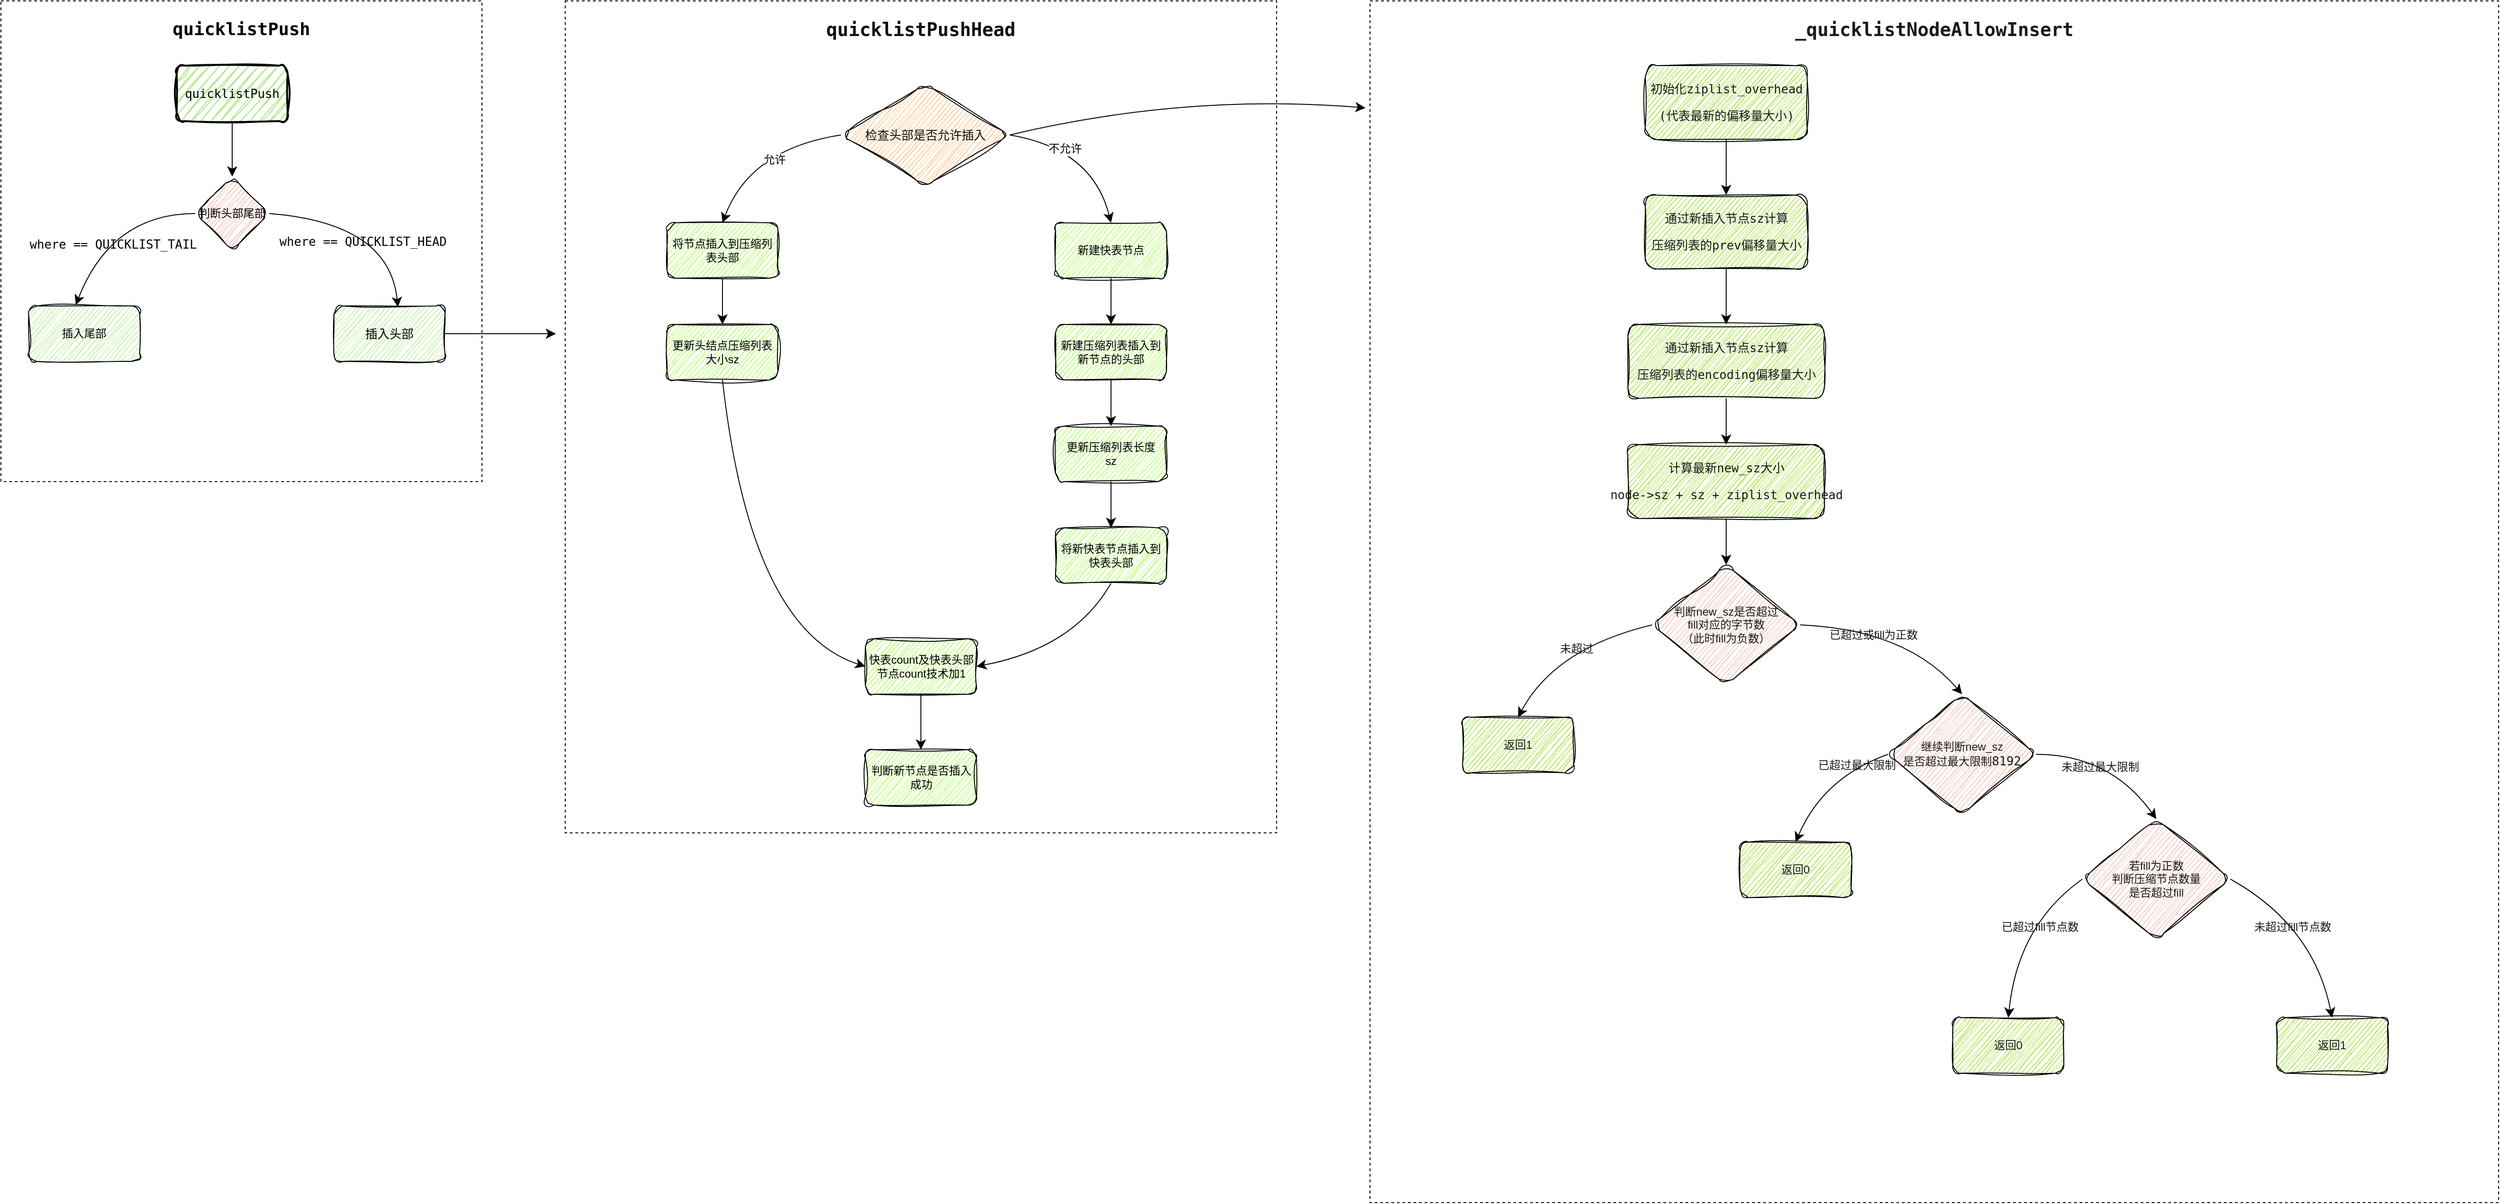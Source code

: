 <mxfile version="24.9.0" pages="3">
  <diagram name="quicklist#quicklistPush" id="MyWPbtvvegczRtQhynBv">
    <mxGraphModel dx="2647" dy="2976" grid="1" gridSize="10" guides="1" tooltips="1" connect="1" arrows="1" fold="1" page="1" pageScale="1" pageWidth="827" pageHeight="1169" math="0" shadow="0">
      <root>
        <mxCell id="0" />
        <mxCell id="1" parent="0" />
        <mxCell id="5f3p2rJopw_tMlwQjWp2-6" value="&lt;pre style=&quot;font-family: &amp;quot;JetBrains Mono&amp;quot;, monospace;&quot;&gt;&lt;pre style=&quot;font-family: &amp;quot;JetBrains Mono&amp;quot;, monospace;&quot;&gt;&lt;font style=&quot;font-size: 19px;&quot;&gt;&lt;b&gt;quicklistPush&lt;/b&gt;&lt;/font&gt;&lt;/pre&gt;&lt;/pre&gt;" style="rounded=0;whiteSpace=wrap;html=1;fontColor=#000000;labelBackgroundColor=none;dashed=1;verticalAlign=top;" vertex="1" parent="1">
          <mxGeometry x="150" y="-190" width="520" height="520" as="geometry" />
        </mxCell>
        <mxCell id="-emtW5AfLr4qhfeCGVda-9" style="edgeStyle=none;curved=1;rounded=0;orthogonalLoop=1;jettySize=auto;html=1;exitX=0.5;exitY=1;exitDx=0;exitDy=0;entryX=0.5;entryY=0;entryDx=0;entryDy=0;fontSize=12;startSize=8;endSize=8;labelBackgroundColor=none;fontColor=#000000;" parent="1" source="-emtW5AfLr4qhfeCGVda-4" target="-emtW5AfLr4qhfeCGVda-5" edge="1">
          <mxGeometry relative="1" as="geometry" />
        </mxCell>
        <mxCell id="-emtW5AfLr4qhfeCGVda-4" value="&lt;div style=&quot;&quot;&gt;&lt;pre style=&quot;font-family: &amp;quot;JetBrains Mono&amp;quot;, monospace; font-size: 9.8pt;&quot;&gt;&lt;font&gt;&lt;span style=&quot;&quot;&gt;quick&lt;/span&gt;&lt;span style=&quot;&quot;&gt;listPush&lt;/span&gt;&lt;/font&gt;&lt;/pre&gt;&lt;/div&gt;" style="rounded=1;whiteSpace=wrap;html=1;align=center;labelBackgroundColor=none;fontColor=#000000;sketch=1;curveFitting=1;jiggle=2;fillColor=#aaea80;gradientColor=none;strokeWidth=2;" parent="1" vertex="1">
          <mxGeometry x="340" y="-120" width="120" height="60" as="geometry" />
        </mxCell>
        <mxCell id="-emtW5AfLr4qhfeCGVda-5" value="判断头部尾部" style="rhombus;whiteSpace=wrap;html=1;labelBackgroundColor=none;fontColor=#000000;rounded=1;sketch=1;curveFitting=1;jiggle=2;fillColor=#f4ac9a;" parent="1" vertex="1">
          <mxGeometry x="360" width="80" height="80" as="geometry" />
        </mxCell>
        <mxCell id="-emtW5AfLr4qhfeCGVda-6" value="插入尾部" style="rounded=1;whiteSpace=wrap;html=1;align=center;labelBackgroundColor=none;fontColor=#000000;sketch=1;curveFitting=1;jiggle=2;fillColor=#aaea80;" parent="1" vertex="1">
          <mxGeometry x="180" y="140" width="120" height="60" as="geometry" />
        </mxCell>
        <mxCell id="5f3p2rJopw_tMlwQjWp2-5" value="" style="edgeStyle=none;curved=1;rounded=0;orthogonalLoop=1;jettySize=auto;html=1;fontSize=12;startSize=8;endSize=8;" edge="1" parent="1" source="-emtW5AfLr4qhfeCGVda-7">
          <mxGeometry relative="1" as="geometry">
            <mxPoint x="750" y="170" as="targetPoint" />
          </mxGeometry>
        </mxCell>
        <mxCell id="-emtW5AfLr4qhfeCGVda-7" value="&lt;div style=&quot;&quot;&gt;&lt;pre style=&quot;font-family: &amp;quot;JetBrains Mono&amp;quot;, monospace; font-size: 9.8pt;&quot;&gt;&lt;div style=&quot;&quot;&gt;&lt;pre style=&quot;font-family:&#39;JetBrains Mono&#39;,monospace;font-size:9.8pt;&quot;&gt;&lt;pre style=&quot;font-size: 9.8pt; font-family: &amp;quot;JetBrains Mono&amp;quot;, monospace;&quot;&gt;插入头部&lt;/pre&gt;&lt;/pre&gt;&lt;/div&gt;&lt;/pre&gt;&lt;/div&gt;" style="rounded=1;whiteSpace=wrap;html=1;align=center;labelBackgroundColor=none;fontColor=#000000;sketch=1;curveFitting=1;jiggle=2;fillColor=#aaea80;" parent="1" vertex="1">
          <mxGeometry x="510" y="140" width="120" height="60" as="geometry" />
        </mxCell>
        <mxCell id="-emtW5AfLr4qhfeCGVda-10" style="edgeStyle=none;curved=1;rounded=0;orthogonalLoop=1;jettySize=auto;html=1;exitX=0;exitY=0.5;exitDx=0;exitDy=0;entryX=0.424;entryY=-0.019;entryDx=0;entryDy=0;entryPerimeter=0;fontSize=12;startSize=8;endSize=8;labelBackgroundColor=none;fontColor=#000000;" parent="1" source="-emtW5AfLr4qhfeCGVda-5" target="-emtW5AfLr4qhfeCGVda-6" edge="1">
          <mxGeometry relative="1" as="geometry">
            <Array as="points">
              <mxPoint x="270" y="40" />
            </Array>
          </mxGeometry>
        </mxCell>
        <mxCell id="5f3p2rJopw_tMlwQjWp2-1" value="&lt;div style=&quot;&quot;&gt;&lt;pre style=&quot;font-family:&#39;JetBrains Mono&#39;,monospace;font-size:9.8pt;&quot;&gt;where == QUICKLIST_TAIL&lt;/pre&gt;&lt;/div&gt;" style="edgeLabel;html=1;align=center;verticalAlign=middle;resizable=0;points=[];fontSize=12;labelBackgroundColor=none;fontColor=#000000;" vertex="1" connectable="0" parent="-emtW5AfLr4qhfeCGVda-10">
          <mxGeometry x="0.23" y="12" relative="1" as="geometry">
            <mxPoint x="1" as="offset" />
          </mxGeometry>
        </mxCell>
        <mxCell id="-emtW5AfLr4qhfeCGVda-11" style="edgeStyle=none;curved=1;rounded=0;orthogonalLoop=1;jettySize=auto;html=1;exitX=1;exitY=0.5;exitDx=0;exitDy=0;entryX=0.576;entryY=0.02;entryDx=0;entryDy=0;entryPerimeter=0;fontSize=12;startSize=8;endSize=8;labelBackgroundColor=none;fontColor=#000000;" parent="1" source="-emtW5AfLr4qhfeCGVda-5" target="-emtW5AfLr4qhfeCGVda-7" edge="1">
          <mxGeometry relative="1" as="geometry">
            <Array as="points">
              <mxPoint x="570" y="50" />
            </Array>
          </mxGeometry>
        </mxCell>
        <mxCell id="5f3p2rJopw_tMlwQjWp2-2" value="&lt;div style=&quot;&quot;&gt;&lt;pre style=&quot;font-family:&#39;JetBrains Mono&#39;,monospace;font-size:9.8pt;&quot;&gt;where == QUICKLIST_HEAD&lt;/pre&gt;&lt;/div&gt;" style="edgeLabel;html=1;align=center;verticalAlign=middle;resizable=0;points=[];fontSize=12;labelBackgroundColor=none;fontColor=#000000;" vertex="1" connectable="0" parent="-emtW5AfLr4qhfeCGVda-11">
          <mxGeometry x="-0.224" y="-18" relative="1" as="geometry">
            <mxPoint x="16" y="5" as="offset" />
          </mxGeometry>
        </mxCell>
        <mxCell id="5f3p2rJopw_tMlwQjWp2-4" value="&lt;pre style=&quot;font-family: &amp;quot;JetBrains Mono&amp;quot;, monospace;&quot;&gt;&lt;b style=&quot;&quot;&gt;&lt;font style=&quot;font-size: 20px;&quot;&gt;quicklistPushHead&lt;/font&gt;&lt;/b&gt;&lt;/pre&gt;" style="rounded=0;whiteSpace=wrap;html=1;fontColor=#100e0e;labelBackgroundColor=default;dashed=1;verticalAlign=top;" vertex="1" parent="1">
          <mxGeometry x="760" y="-190" width="769" height="900" as="geometry" />
        </mxCell>
        <mxCell id="5f3p2rJopw_tMlwQjWp2-8" value="&lt;pre style=&quot;font-family: &amp;quot;JetBrains Mono&amp;quot;, monospace;&quot;&gt;&lt;div style=&quot;&quot;&gt;&lt;pre style=&quot;font-family: &amp;quot;JetBrains Mono&amp;quot;, monospace;&quot;&gt;&lt;b style=&quot;&quot;&gt;&lt;font style=&quot;font-size: 20px;&quot;&gt;_quicklistNodeAllowInsert&lt;/font&gt;&lt;/b&gt;&lt;/pre&gt;&lt;/div&gt;&lt;/pre&gt;" style="rounded=0;whiteSpace=wrap;html=1;fontColor=#1a1a1a;labelBackgroundColor=none;dashed=1;verticalAlign=top;" vertex="1" parent="1">
          <mxGeometry x="1630" y="-190" width="1220" height="1300" as="geometry" />
        </mxCell>
        <mxCell id="5f3p2rJopw_tMlwQjWp2-27" style="edgeStyle=none;curved=1;rounded=0;orthogonalLoop=1;jettySize=auto;html=1;exitX=0.5;exitY=1;exitDx=0;exitDy=0;entryX=0.5;entryY=0;entryDx=0;entryDy=0;fontSize=12;startSize=8;endSize=8;labelBackgroundColor=none;fontColor=#1a1a1a;textShadow=0;" edge="1" parent="1" source="5f3p2rJopw_tMlwQjWp2-9" target="5f3p2rJopw_tMlwQjWp2-14">
          <mxGeometry relative="1" as="geometry" />
        </mxCell>
        <mxCell id="5f3p2rJopw_tMlwQjWp2-9" value="&lt;div style=&quot;&quot;&gt;&lt;pre style=&quot;font-family: &amp;quot;JetBrains Mono&amp;quot;, monospace; font-size: 9.8pt;&quot;&gt;&lt;div style=&quot;&quot;&gt;&lt;pre style=&quot;font-family:&#39;JetBrains Mono&#39;,monospace;font-size:9.8pt;&quot;&gt;&lt;pre style=&quot;font-size: 9.8pt; font-family: &amp;quot;JetBrains Mono&amp;quot;, monospace;&quot;&gt;初始化ziplist_overhead&lt;/pre&gt;&lt;pre style=&quot;font-size: 9.8pt; font-family: &amp;quot;JetBrains Mono&amp;quot;, monospace;&quot;&gt;(代表最新的偏移量大小)&lt;/pre&gt;&lt;/pre&gt;&lt;/div&gt;&lt;/pre&gt;&lt;/div&gt;" style="rounded=1;whiteSpace=wrap;html=1;align=center;labelBackgroundColor=none;fontColor=#1a1a1a;sketch=1;curveFitting=1;jiggle=2;glass=0;fillColor=#90db06;textShadow=0;" vertex="1" parent="1">
          <mxGeometry x="1927.5" y="-120" width="175" height="80" as="geometry" />
        </mxCell>
        <mxCell id="5f3p2rJopw_tMlwQjWp2-28" style="edgeStyle=none;curved=1;rounded=0;orthogonalLoop=1;jettySize=auto;html=1;exitX=0.5;exitY=1;exitDx=0;exitDy=0;entryX=0.5;entryY=0;entryDx=0;entryDy=0;fontSize=12;startSize=8;endSize=8;labelBackgroundColor=none;fontColor=#1a1a1a;textShadow=0;" edge="1" parent="1" source="5f3p2rJopw_tMlwQjWp2-14" target="5f3p2rJopw_tMlwQjWp2-15">
          <mxGeometry relative="1" as="geometry" />
        </mxCell>
        <mxCell id="5f3p2rJopw_tMlwQjWp2-14" value="&lt;div style=&quot;&quot;&gt;&lt;pre style=&quot;font-family: &amp;quot;JetBrains Mono&amp;quot;, monospace; font-size: 9.8pt;&quot;&gt;&lt;div style=&quot;&quot;&gt;&lt;pre style=&quot;font-family:&#39;JetBrains Mono&#39;,monospace;font-size:9.8pt;&quot;&gt;&lt;pre style=&quot;font-size: 9.8pt; font-family: &amp;quot;JetBrains Mono&amp;quot;, monospace;&quot;&gt;通过新插入节点sz计算&lt;/pre&gt;&lt;pre style=&quot;font-size: 9.8pt; font-family: &amp;quot;JetBrains Mono&amp;quot;, monospace;&quot;&gt;压缩列表的prev偏移量大小&lt;/pre&gt;&lt;/pre&gt;&lt;/div&gt;&lt;/pre&gt;&lt;/div&gt;" style="rounded=1;whiteSpace=wrap;html=1;align=center;labelBackgroundColor=none;fontColor=#1a1a1a;sketch=1;curveFitting=1;jiggle=2;glass=0;fillColor=#90db06;textShadow=0;" vertex="1" parent="1">
          <mxGeometry x="1927.5" y="20" width="175" height="80" as="geometry" />
        </mxCell>
        <mxCell id="5f3p2rJopw_tMlwQjWp2-29" style="edgeStyle=none;curved=1;rounded=0;orthogonalLoop=1;jettySize=auto;html=1;exitX=0.5;exitY=1;exitDx=0;exitDy=0;entryX=0.5;entryY=0;entryDx=0;entryDy=0;fontSize=12;startSize=8;endSize=8;labelBackgroundColor=none;fontColor=#1a1a1a;textShadow=0;" edge="1" parent="1" source="5f3p2rJopw_tMlwQjWp2-15" target="5f3p2rJopw_tMlwQjWp2-16">
          <mxGeometry relative="1" as="geometry" />
        </mxCell>
        <mxCell id="5f3p2rJopw_tMlwQjWp2-15" value="&lt;div style=&quot;&quot;&gt;&lt;pre style=&quot;font-family: &amp;quot;JetBrains Mono&amp;quot;, monospace; font-size: 9.8pt;&quot;&gt;&lt;div style=&quot;&quot;&gt;&lt;pre style=&quot;font-family:&#39;JetBrains Mono&#39;,monospace;font-size:9.8pt;&quot;&gt;&lt;pre style=&quot;font-size: 9.8pt; font-family: &amp;quot;JetBrains Mono&amp;quot;, monospace;&quot;&gt;通过新插入节点sz计算&lt;/pre&gt;&lt;pre style=&quot;font-size: 9.8pt; font-family: &amp;quot;JetBrains Mono&amp;quot;, monospace;&quot;&gt;压缩列表的encoding偏移量大小&lt;/pre&gt;&lt;/pre&gt;&lt;/div&gt;&lt;/pre&gt;&lt;/div&gt;" style="rounded=1;whiteSpace=wrap;html=1;align=center;labelBackgroundColor=none;fontColor=#1a1a1a;sketch=1;curveFitting=1;jiggle=2;glass=0;fillColor=#90db06;textShadow=0;" vertex="1" parent="1">
          <mxGeometry x="1908.75" y="160" width="212.5" height="80" as="geometry" />
        </mxCell>
        <mxCell id="5f3p2rJopw_tMlwQjWp2-30" style="edgeStyle=none;curved=1;rounded=0;orthogonalLoop=1;jettySize=auto;html=1;exitX=0.5;exitY=1;exitDx=0;exitDy=0;entryX=0.5;entryY=0;entryDx=0;entryDy=0;fontSize=12;startSize=8;endSize=8;labelBackgroundColor=none;fontColor=#1a1a1a;textShadow=0;" edge="1" parent="1" source="5f3p2rJopw_tMlwQjWp2-16" target="5f3p2rJopw_tMlwQjWp2-18">
          <mxGeometry relative="1" as="geometry" />
        </mxCell>
        <mxCell id="5f3p2rJopw_tMlwQjWp2-16" value="&lt;div style=&quot;&quot;&gt;&lt;pre style=&quot;font-family: &amp;quot;JetBrains Mono&amp;quot;, monospace; font-size: 9.8pt;&quot;&gt;&lt;div style=&quot;&quot;&gt;&lt;pre style=&quot;font-family:&#39;JetBrains Mono&#39;,monospace;font-size:9.8pt;&quot;&gt;&lt;pre style=&quot;font-size: 9.8pt; font-family: &amp;quot;JetBrains Mono&amp;quot;, monospace;&quot;&gt;计算最新new_sz大小&lt;/pre&gt;&lt;pre style=&quot;font-size: 9.8pt; font-family: &amp;quot;JetBrains Mono&amp;quot;, monospace;&quot;&gt;&lt;div style=&quot;&quot;&gt;&lt;pre style=&quot;font-family:&#39;JetBrains Mono&#39;,monospace;font-size:9.8pt;&quot;&gt;node-&amp;gt;&lt;span style=&quot;&quot;&gt;sz &lt;/span&gt;+ sz + ziplist_overhead&lt;/pre&gt;&lt;/div&gt;&lt;/pre&gt;&lt;/pre&gt;&lt;/div&gt;&lt;/pre&gt;&lt;/div&gt;" style="rounded=1;whiteSpace=wrap;html=1;align=center;labelBackgroundColor=none;fontColor=#1a1a1a;sketch=1;curveFitting=1;jiggle=2;glass=0;fillColor=#90db06;textShadow=0;" vertex="1" parent="1">
          <mxGeometry x="1908.75" y="290" width="212.5" height="80" as="geometry" />
        </mxCell>
        <mxCell id="5f3p2rJopw_tMlwQjWp2-31" style="edgeStyle=none;curved=1;rounded=0;orthogonalLoop=1;jettySize=auto;html=1;exitX=0;exitY=0.5;exitDx=0;exitDy=0;entryX=0.5;entryY=0;entryDx=0;entryDy=0;fontSize=12;startSize=8;endSize=8;labelBackgroundColor=none;fontColor=#1a1a1a;textShadow=0;" edge="1" parent="1" source="5f3p2rJopw_tMlwQjWp2-18" target="5f3p2rJopw_tMlwQjWp2-19">
          <mxGeometry relative="1" as="geometry">
            <Array as="points">
              <mxPoint x="1830" y="510" />
            </Array>
          </mxGeometry>
        </mxCell>
        <mxCell id="5f3p2rJopw_tMlwQjWp2-37" value="未超过" style="edgeLabel;html=1;align=center;verticalAlign=middle;resizable=0;points=[];fontSize=12;labelBackgroundColor=none;fontColor=#1a1a1a;textShadow=0;" vertex="1" connectable="0" parent="5f3p2rJopw_tMlwQjWp2-31">
          <mxGeometry x="-0.107" y="6" relative="1" as="geometry">
            <mxPoint as="offset" />
          </mxGeometry>
        </mxCell>
        <mxCell id="5f3p2rJopw_tMlwQjWp2-32" style="edgeStyle=none;curved=1;rounded=0;orthogonalLoop=1;jettySize=auto;html=1;exitX=1;exitY=0.5;exitDx=0;exitDy=0;entryX=0.5;entryY=0;entryDx=0;entryDy=0;fontSize=12;startSize=8;endSize=8;labelBackgroundColor=none;fontColor=#1a1a1a;textShadow=0;" edge="1" parent="1" source="5f3p2rJopw_tMlwQjWp2-18" target="5f3p2rJopw_tMlwQjWp2-21">
          <mxGeometry relative="1" as="geometry">
            <Array as="points">
              <mxPoint x="2210" y="490" />
            </Array>
          </mxGeometry>
        </mxCell>
        <mxCell id="5f3p2rJopw_tMlwQjWp2-38" value="已超过或fill为正数" style="edgeLabel;html=1;align=center;verticalAlign=middle;resizable=0;points=[];fontSize=12;labelBackgroundColor=none;fontColor=#1a1a1a;textShadow=0;" vertex="1" connectable="0" parent="5f3p2rJopw_tMlwQjWp2-32">
          <mxGeometry x="-0.232" y="-7" relative="1" as="geometry">
            <mxPoint as="offset" />
          </mxGeometry>
        </mxCell>
        <mxCell id="5f3p2rJopw_tMlwQjWp2-18" value="判断new_sz是否超过&lt;div&gt;fill对应的字节数&lt;/div&gt;&lt;div&gt;（此时fill为负数）&lt;/div&gt;" style="rhombus;whiteSpace=wrap;html=1;labelBackgroundColor=none;fontColor=#1a1a1a;fillColor=#f0b29d;sketch=1;curveFitting=1;jiggle=2;textShadow=0;rounded=1;" vertex="1" parent="1">
          <mxGeometry x="1935" y="420" width="160" height="130" as="geometry" />
        </mxCell>
        <mxCell id="5f3p2rJopw_tMlwQjWp2-19" value="返回1" style="rounded=1;whiteSpace=wrap;html=1;labelBackgroundColor=none;fontColor=#1a1a1a;sketch=1;curveFitting=1;jiggle=2;glass=0;fillColor=#90db06;textShadow=0;" vertex="1" parent="1">
          <mxGeometry x="1730" y="585" width="120" height="60" as="geometry" />
        </mxCell>
        <mxCell id="5f3p2rJopw_tMlwQjWp2-33" style="edgeStyle=none;curved=1;rounded=0;orthogonalLoop=1;jettySize=auto;html=1;exitX=0;exitY=0.5;exitDx=0;exitDy=0;entryX=0.5;entryY=0;entryDx=0;entryDy=0;fontSize=12;startSize=8;endSize=8;labelBackgroundColor=none;fontColor=#1a1a1a;textShadow=0;" edge="1" parent="1" source="5f3p2rJopw_tMlwQjWp2-21" target="5f3p2rJopw_tMlwQjWp2-22">
          <mxGeometry relative="1" as="geometry">
            <Array as="points">
              <mxPoint x="2120" y="650" />
            </Array>
          </mxGeometry>
        </mxCell>
        <mxCell id="5f3p2rJopw_tMlwQjWp2-42" value="已超过最大限制" style="edgeLabel;html=1;align=center;verticalAlign=middle;resizable=0;points=[];fontSize=12;labelBackgroundColor=none;fontColor=#1a1a1a;textShadow=0;" vertex="1" connectable="0" parent="5f3p2rJopw_tMlwQjWp2-33">
          <mxGeometry x="-0.515" y="-1" relative="1" as="geometry">
            <mxPoint as="offset" />
          </mxGeometry>
        </mxCell>
        <mxCell id="5f3p2rJopw_tMlwQjWp2-34" style="edgeStyle=none;curved=1;rounded=0;orthogonalLoop=1;jettySize=auto;html=1;exitX=1;exitY=0.5;exitDx=0;exitDy=0;entryX=0.5;entryY=0;entryDx=0;entryDy=0;fontSize=12;startSize=8;endSize=8;labelBackgroundColor=none;fontColor=#1a1a1a;textShadow=0;" edge="1" parent="1" source="5f3p2rJopw_tMlwQjWp2-21" target="5f3p2rJopw_tMlwQjWp2-24">
          <mxGeometry relative="1" as="geometry">
            <Array as="points">
              <mxPoint x="2430" y="625" />
            </Array>
          </mxGeometry>
        </mxCell>
        <mxCell id="5f3p2rJopw_tMlwQjWp2-43" value="未超过最大限制" style="edgeLabel;html=1;align=center;verticalAlign=middle;resizable=0;points=[];fontSize=12;labelBackgroundColor=none;fontColor=#1a1a1a;textShadow=0;" vertex="1" connectable="0" parent="5f3p2rJopw_tMlwQjWp2-34">
          <mxGeometry x="-0.177" y="-14" relative="1" as="geometry">
            <mxPoint as="offset" />
          </mxGeometry>
        </mxCell>
        <mxCell id="5f3p2rJopw_tMlwQjWp2-21" value="继续判断new_sz&lt;div&gt;是否超过最大限制&lt;span style=&quot;font-family: &amp;quot;JetBrains Mono&amp;quot;, monospace; font-size: 9.8pt;&quot;&gt;8192&lt;/span&gt;&lt;/div&gt;" style="rhombus;whiteSpace=wrap;html=1;labelBackgroundColor=none;fontColor=#1a1a1a;fillColor=#f0b29d;sketch=1;curveFitting=1;jiggle=2;textShadow=0;rounded=1;" vertex="1" parent="1">
          <mxGeometry x="2190" y="560" width="160" height="130" as="geometry" />
        </mxCell>
        <mxCell id="5f3p2rJopw_tMlwQjWp2-22" value="返回0" style="rounded=1;whiteSpace=wrap;html=1;labelBackgroundColor=none;fontColor=#1a1a1a;sketch=1;curveFitting=1;jiggle=2;glass=0;fillColor=#90db06;textShadow=0;" vertex="1" parent="1">
          <mxGeometry x="2030" y="720" width="120" height="60" as="geometry" />
        </mxCell>
        <mxCell id="5f3p2rJopw_tMlwQjWp2-35" style="edgeStyle=none;curved=1;rounded=0;orthogonalLoop=1;jettySize=auto;html=1;exitX=0;exitY=0.5;exitDx=0;exitDy=0;entryX=0.5;entryY=0;entryDx=0;entryDy=0;fontSize=12;startSize=8;endSize=8;labelBackgroundColor=none;fontColor=#1a1a1a;textShadow=0;" edge="1" parent="1" source="5f3p2rJopw_tMlwQjWp2-24" target="5f3p2rJopw_tMlwQjWp2-26">
          <mxGeometry relative="1" as="geometry">
            <Array as="points">
              <mxPoint x="2330" y="810" />
            </Array>
          </mxGeometry>
        </mxCell>
        <mxCell id="5f3p2rJopw_tMlwQjWp2-45" value="已超过fill节点数" style="edgeLabel;html=1;align=center;verticalAlign=middle;resizable=0;points=[];fontSize=12;labelBackgroundColor=none;fontColor=#1a1a1a;textShadow=0;" vertex="1" connectable="0" parent="5f3p2rJopw_tMlwQjWp2-35">
          <mxGeometry x="-0.274" y="15" relative="1" as="geometry">
            <mxPoint as="offset" />
          </mxGeometry>
        </mxCell>
        <mxCell id="5f3p2rJopw_tMlwQjWp2-36" style="edgeStyle=none;curved=1;rounded=0;orthogonalLoop=1;jettySize=auto;html=1;exitX=1;exitY=0.5;exitDx=0;exitDy=0;entryX=0.5;entryY=0;entryDx=0;entryDy=0;fontSize=12;startSize=8;endSize=8;labelBackgroundColor=none;fontColor=#1a1a1a;textShadow=0;" edge="1" parent="1" source="5f3p2rJopw_tMlwQjWp2-24" target="5f3p2rJopw_tMlwQjWp2-25">
          <mxGeometry relative="1" as="geometry">
            <Array as="points">
              <mxPoint x="2650" y="810" />
            </Array>
          </mxGeometry>
        </mxCell>
        <mxCell id="5f3p2rJopw_tMlwQjWp2-44" value="未超过fill节点数" style="edgeLabel;html=1;align=center;verticalAlign=middle;resizable=0;points=[];fontSize=12;labelBackgroundColor=none;fontColor=#1a1a1a;textShadow=0;" vertex="1" connectable="0" parent="5f3p2rJopw_tMlwQjWp2-36">
          <mxGeometry x="-0.187" y="-13" relative="1" as="geometry">
            <mxPoint as="offset" />
          </mxGeometry>
        </mxCell>
        <mxCell id="5f3p2rJopw_tMlwQjWp2-24" value="若fill为正数&lt;div&gt;判断压缩节点数量&lt;/div&gt;&lt;div&gt;是否超过fill&lt;/div&gt;" style="rhombus;whiteSpace=wrap;html=1;labelBackgroundColor=none;fontColor=#1a1a1a;fillColor=#f0b29d;sketch=1;curveFitting=1;jiggle=2;textShadow=0;rounded=1;" vertex="1" parent="1">
          <mxGeometry x="2400" y="695" width="160" height="130" as="geometry" />
        </mxCell>
        <mxCell id="5f3p2rJopw_tMlwQjWp2-25" value="返回1" style="rounded=1;whiteSpace=wrap;html=1;labelBackgroundColor=none;fontColor=#1a1a1a;sketch=1;curveFitting=1;jiggle=2;glass=0;fillColor=#90db06;textShadow=0;" vertex="1" parent="1">
          <mxGeometry x="2610" y="910" width="120" height="60" as="geometry" />
        </mxCell>
        <mxCell id="5f3p2rJopw_tMlwQjWp2-26" value="返回0" style="rounded=1;whiteSpace=wrap;html=1;labelBackgroundColor=none;fontColor=#1a1a1a;sketch=1;curveFitting=1;jiggle=2;glass=0;fillColor=#90db06;textShadow=0;" vertex="1" parent="1">
          <mxGeometry x="2260" y="910" width="120" height="60" as="geometry" />
        </mxCell>
        <mxCell id="5f3p2rJopw_tMlwQjWp2-55" style="edgeStyle=none;curved=1;rounded=0;orthogonalLoop=1;jettySize=auto;html=1;exitX=0;exitY=0.5;exitDx=0;exitDy=0;entryX=0.5;entryY=0;entryDx=0;entryDy=0;fontSize=12;startSize=8;endSize=8;" edge="1" parent="1" source="5f3p2rJopw_tMlwQjWp2-47" target="5f3p2rJopw_tMlwQjWp2-48">
          <mxGeometry relative="1" as="geometry">
            <Array as="points">
              <mxPoint x="960" y="-30" />
            </Array>
          </mxGeometry>
        </mxCell>
        <mxCell id="5f3p2rJopw_tMlwQjWp2-66" value="允许" style="edgeLabel;html=1;align=center;verticalAlign=middle;resizable=0;points=[];fontSize=12;" vertex="1" connectable="0" parent="5f3p2rJopw_tMlwQjWp2-55">
          <mxGeometry x="-0.181" y="16" relative="1" as="geometry">
            <mxPoint as="offset" />
          </mxGeometry>
        </mxCell>
        <mxCell id="5f3p2rJopw_tMlwQjWp2-56" style="edgeStyle=none;curved=1;rounded=0;orthogonalLoop=1;jettySize=auto;html=1;exitX=1;exitY=0.5;exitDx=0;exitDy=0;entryX=0.5;entryY=0;entryDx=0;entryDy=0;fontSize=12;startSize=8;endSize=8;" edge="1" parent="1" source="5f3p2rJopw_tMlwQjWp2-47" target="5f3p2rJopw_tMlwQjWp2-50">
          <mxGeometry relative="1" as="geometry">
            <Array as="points">
              <mxPoint x="1330" y="-30" />
            </Array>
          </mxGeometry>
        </mxCell>
        <mxCell id="5f3p2rJopw_tMlwQjWp2-67" value="不允许" style="edgeLabel;html=1;align=center;verticalAlign=middle;resizable=0;points=[];fontSize=12;" vertex="1" connectable="0" parent="5f3p2rJopw_tMlwQjWp2-56">
          <mxGeometry x="-0.295" y="-5" relative="1" as="geometry">
            <mxPoint as="offset" />
          </mxGeometry>
        </mxCell>
        <mxCell id="5f3p2rJopw_tMlwQjWp2-47" value="&lt;pre style=&quot;color: rgb(16, 14, 14); font-size: 9.8pt; font-family: &amp;quot;JetBrains Mono&amp;quot;, monospace;&quot;&gt;检查头部是否允许插入&lt;/pre&gt;" style="rhombus;whiteSpace=wrap;html=1;shadow=0;sketch=1;curveFitting=1;jiggle=2;rounded=1;fillColor=#FFB35C;labelBackgroundColor=none;" vertex="1" parent="1">
          <mxGeometry x="1058" y="-100" width="182.5" height="110" as="geometry" />
        </mxCell>
        <mxCell id="5f3p2rJopw_tMlwQjWp2-57" style="edgeStyle=none;curved=1;rounded=0;orthogonalLoop=1;jettySize=auto;html=1;exitX=0.5;exitY=1;exitDx=0;exitDy=0;entryX=0.5;entryY=0;entryDx=0;entryDy=0;fontSize=12;startSize=8;endSize=8;" edge="1" parent="1" source="5f3p2rJopw_tMlwQjWp2-48" target="5f3p2rJopw_tMlwQjWp2-49">
          <mxGeometry relative="1" as="geometry" />
        </mxCell>
        <mxCell id="5f3p2rJopw_tMlwQjWp2-48" value="将节点插入到压缩列表头部" style="rounded=1;whiteSpace=wrap;html=1;sketch=1;curveFitting=1;jiggle=2;fillColor=#99FF33;" vertex="1" parent="1">
          <mxGeometry x="870" y="50" width="120" height="60" as="geometry" />
        </mxCell>
        <mxCell id="5f3p2rJopw_tMlwQjWp2-62" style="edgeStyle=none;curved=1;rounded=0;orthogonalLoop=1;jettySize=auto;html=1;exitX=0.5;exitY=1;exitDx=0;exitDy=0;entryX=0;entryY=0.5;entryDx=0;entryDy=0;fontSize=12;startSize=8;endSize=8;" edge="1" parent="1" source="5f3p2rJopw_tMlwQjWp2-49" target="5f3p2rJopw_tMlwQjWp2-54">
          <mxGeometry relative="1" as="geometry">
            <Array as="points">
              <mxPoint x="960" y="490" />
            </Array>
          </mxGeometry>
        </mxCell>
        <mxCell id="5f3p2rJopw_tMlwQjWp2-49" value="更新头结点压缩列表大小&lt;span style=&quot;background-color: initial;&quot;&gt;sz&lt;/span&gt;" style="rounded=1;whiteSpace=wrap;html=1;sketch=1;curveFitting=1;jiggle=2;fillColor=#99FF33;" vertex="1" parent="1">
          <mxGeometry x="870" y="160" width="120" height="60" as="geometry" />
        </mxCell>
        <mxCell id="5f3p2rJopw_tMlwQjWp2-58" style="edgeStyle=none;curved=1;rounded=0;orthogonalLoop=1;jettySize=auto;html=1;exitX=0.5;exitY=1;exitDx=0;exitDy=0;entryX=0.5;entryY=0;entryDx=0;entryDy=0;fontSize=12;startSize=8;endSize=8;" edge="1" parent="1" source="5f3p2rJopw_tMlwQjWp2-50" target="5f3p2rJopw_tMlwQjWp2-51">
          <mxGeometry relative="1" as="geometry" />
        </mxCell>
        <mxCell id="5f3p2rJopw_tMlwQjWp2-50" value="新建快表节点" style="rounded=1;whiteSpace=wrap;html=1;sketch=1;curveFitting=1;jiggle=2;fillColor=#99FF33;" vertex="1" parent="1">
          <mxGeometry x="1290" y="50" width="120" height="60" as="geometry" />
        </mxCell>
        <mxCell id="5f3p2rJopw_tMlwQjWp2-59" style="edgeStyle=none;curved=1;rounded=0;orthogonalLoop=1;jettySize=auto;html=1;exitX=0.5;exitY=1;exitDx=0;exitDy=0;entryX=0.5;entryY=0;entryDx=0;entryDy=0;fontSize=12;startSize=8;endSize=8;" edge="1" parent="1" source="5f3p2rJopw_tMlwQjWp2-51" target="5f3p2rJopw_tMlwQjWp2-52">
          <mxGeometry relative="1" as="geometry" />
        </mxCell>
        <mxCell id="5f3p2rJopw_tMlwQjWp2-51" value="新建压缩列表插入到新节点的头部" style="rounded=1;whiteSpace=wrap;html=1;sketch=1;curveFitting=1;jiggle=2;fillColor=#99FF33;" vertex="1" parent="1">
          <mxGeometry x="1290" y="160" width="120" height="60" as="geometry" />
        </mxCell>
        <mxCell id="5f3p2rJopw_tMlwQjWp2-60" style="edgeStyle=none;curved=1;rounded=0;orthogonalLoop=1;jettySize=auto;html=1;exitX=0.5;exitY=1;exitDx=0;exitDy=0;entryX=0.5;entryY=0;entryDx=0;entryDy=0;fontSize=12;startSize=8;endSize=8;" edge="1" parent="1" source="5f3p2rJopw_tMlwQjWp2-52" target="5f3p2rJopw_tMlwQjWp2-53">
          <mxGeometry relative="1" as="geometry" />
        </mxCell>
        <mxCell id="5f3p2rJopw_tMlwQjWp2-52" value="更新压缩列表长度&lt;div&gt;sz&lt;/div&gt;" style="rounded=1;whiteSpace=wrap;html=1;sketch=1;curveFitting=1;jiggle=2;fillColor=#99FF33;" vertex="1" parent="1">
          <mxGeometry x="1290" y="270" width="120" height="60" as="geometry" />
        </mxCell>
        <mxCell id="5f3p2rJopw_tMlwQjWp2-63" style="edgeStyle=none;curved=1;rounded=0;orthogonalLoop=1;jettySize=auto;html=1;exitX=0.5;exitY=1;exitDx=0;exitDy=0;entryX=1;entryY=0.5;entryDx=0;entryDy=0;fontSize=12;startSize=8;endSize=8;" edge="1" parent="1" source="5f3p2rJopw_tMlwQjWp2-53" target="5f3p2rJopw_tMlwQjWp2-54">
          <mxGeometry relative="1" as="geometry">
            <Array as="points">
              <mxPoint x="1310" y="510" />
            </Array>
          </mxGeometry>
        </mxCell>
        <mxCell id="5f3p2rJopw_tMlwQjWp2-53" value="将新快表节点插入到快表头部" style="rounded=1;whiteSpace=wrap;html=1;sketch=1;curveFitting=1;jiggle=2;fillColor=#99FF33;" vertex="1" parent="1">
          <mxGeometry x="1290" y="380" width="120" height="60" as="geometry" />
        </mxCell>
        <mxCell id="5f3p2rJopw_tMlwQjWp2-65" style="edgeStyle=none;curved=1;rounded=0;orthogonalLoop=1;jettySize=auto;html=1;exitX=0.5;exitY=1;exitDx=0;exitDy=0;entryX=0.5;entryY=0;entryDx=0;entryDy=0;fontSize=12;startSize=8;endSize=8;" edge="1" parent="1" source="5f3p2rJopw_tMlwQjWp2-54" target="5f3p2rJopw_tMlwQjWp2-64">
          <mxGeometry relative="1" as="geometry" />
        </mxCell>
        <mxCell id="5f3p2rJopw_tMlwQjWp2-54" value="快表count及快表头部节点count技术加1" style="rounded=1;whiteSpace=wrap;html=1;sketch=1;curveFitting=1;jiggle=2;fillColor=#99FF33;" vertex="1" parent="1">
          <mxGeometry x="1084.5" y="500" width="120" height="60" as="geometry" />
        </mxCell>
        <mxCell id="5f3p2rJopw_tMlwQjWp2-64" value="判断新节点是否插入成功" style="rounded=1;whiteSpace=wrap;html=1;sketch=1;curveFitting=1;jiggle=2;fillColor=#99FF33;" vertex="1" parent="1">
          <mxGeometry x="1084.5" y="620" width="120" height="60" as="geometry" />
        </mxCell>
        <mxCell id="5f3p2rJopw_tMlwQjWp2-68" style="edgeStyle=none;curved=1;rounded=0;orthogonalLoop=1;jettySize=auto;html=1;exitX=1;exitY=0.5;exitDx=0;exitDy=0;entryX=-0.004;entryY=0.089;entryDx=0;entryDy=0;entryPerimeter=0;fontSize=12;startSize=8;endSize=8;" edge="1" parent="1" source="5f3p2rJopw_tMlwQjWp2-47" target="5f3p2rJopw_tMlwQjWp2-8">
          <mxGeometry relative="1" as="geometry">
            <Array as="points">
              <mxPoint x="1430" y="-90" />
            </Array>
          </mxGeometry>
        </mxCell>
      </root>
    </mxGraphModel>
  </diagram>
  <diagram id="opy4huGfhCxvK6GvoPCE" name="quicklist#quicklistInsert">
    <mxGraphModel dx="8807" dy="4183" grid="1" gridSize="10" guides="1" tooltips="1" connect="1" arrows="1" fold="1" page="0" pageScale="1" pageWidth="827" pageHeight="1169" math="0" shadow="0">
      <root>
        <mxCell id="0" />
        <mxCell id="1" parent="0" />
        <mxCell id="F5fieoj1f72rXLoMe6pX-1" value="&lt;div style=&quot;&quot;&gt;&lt;pre style=&quot;font-family: &amp;quot;JetBrains Mono&amp;quot;, monospace;&quot;&gt;&lt;span style=&quot;&quot;&gt;_quicklistInsert&lt;/span&gt;&lt;/pre&gt;&lt;/div&gt;" style="rounded=0;whiteSpace=wrap;html=1;fontSize=20;verticalAlign=top;labelBackgroundColor=none;fontColor=#000000;" parent="1" vertex="1">
          <mxGeometry x="-660" y="-950" width="2670" height="2300" as="geometry" />
        </mxCell>
        <mxCell id="WQ3WZmka7jJIGfd6syBA-118" style="edgeStyle=none;curved=1;rounded=0;orthogonalLoop=1;jettySize=auto;html=1;exitX=0.5;exitY=1;exitDx=0;exitDy=0;fontSize=12;startSize=8;endSize=8;" edge="1" parent="1" source="3mO_hFRan2S3ygBqbZFQ-1" target="3mO_hFRan2S3ygBqbZFQ-2">
          <mxGeometry relative="1" as="geometry" />
        </mxCell>
        <mxCell id="3mO_hFRan2S3ygBqbZFQ-1" value="初始化局部变量&lt;div&gt;插入位置：full、at_tail、at_head、full_next、full_prev、fill&lt;/div&gt;&lt;div&gt;节点位置：node、new_node&lt;/div&gt;" style="rounded=1;whiteSpace=wrap;html=1;sketch=1;curveFitting=1;jiggle=2;fillColor=#99FF33;" parent="1" vertex="1">
          <mxGeometry x="-105" y="-860" width="230" height="100" as="geometry" />
        </mxCell>
        <mxCell id="WQ3WZmka7jJIGfd6syBA-119" style="edgeStyle=none;curved=1;rounded=0;orthogonalLoop=1;jettySize=auto;html=1;exitX=0;exitY=0.5;exitDx=0;exitDy=0;entryX=0.5;entryY=0;entryDx=0;entryDy=0;fontSize=12;startSize=8;endSize=8;" edge="1" parent="1" source="3mO_hFRan2S3ygBqbZFQ-2" target="3mO_hFRan2S3ygBqbZFQ-3">
          <mxGeometry relative="1" as="geometry" />
        </mxCell>
        <mxCell id="WQ3WZmka7jJIGfd6syBA-124" value="否" style="edgeLabel;html=1;align=center;verticalAlign=middle;resizable=0;points=[];fontSize=12;" vertex="1" connectable="0" parent="WQ3WZmka7jJIGfd6syBA-119">
          <mxGeometry x="-0.15" y="-2" relative="1" as="geometry">
            <mxPoint as="offset" />
          </mxGeometry>
        </mxCell>
        <mxCell id="WQ3WZmka7jJIGfd6syBA-120" style="edgeStyle=none;curved=1;rounded=0;orthogonalLoop=1;jettySize=auto;html=1;exitX=1;exitY=0.5;exitDx=0;exitDy=0;entryX=0.5;entryY=0;entryDx=0;entryDy=0;fontSize=12;startSize=8;endSize=8;" edge="1" parent="1" source="3mO_hFRan2S3ygBqbZFQ-2" target="3mO_hFRan2S3ygBqbZFQ-4">
          <mxGeometry relative="1" as="geometry" />
        </mxCell>
        <mxCell id="WQ3WZmka7jJIGfd6syBA-125" value="是" style="edgeLabel;html=1;align=center;verticalAlign=middle;resizable=0;points=[];fontSize=12;" vertex="1" connectable="0" parent="WQ3WZmka7jJIGfd6syBA-120">
          <mxGeometry x="-0.159" y="-1" relative="1" as="geometry">
            <mxPoint y="1" as="offset" />
          </mxGeometry>
        </mxCell>
        <mxCell id="3mO_hFRan2S3ygBqbZFQ-2" value="判断是否存在当前节点" style="rhombus;whiteSpace=wrap;html=1;sketch=1;curveFitting=1;jiggle=2;rounded=1;shadow=0;fillColor=#FF9999;" parent="1" vertex="1">
          <mxGeometry x="-70" y="-700" width="160" height="130" as="geometry" />
        </mxCell>
        <mxCell id="WQ3WZmka7jJIGfd6syBA-121" style="edgeStyle=none;curved=1;rounded=0;orthogonalLoop=1;jettySize=auto;html=1;exitX=0.5;exitY=1;exitDx=0;exitDy=0;entryX=0.5;entryY=0;entryDx=0;entryDy=0;fontSize=12;startSize=8;endSize=8;" edge="1" parent="1" source="3mO_hFRan2S3ygBqbZFQ-3" target="3mO_hFRan2S3ygBqbZFQ-5">
          <mxGeometry relative="1" as="geometry" />
        </mxCell>
        <mxCell id="3mO_hFRan2S3ygBqbZFQ-3" value="创建快表节点" style="rounded=1;whiteSpace=wrap;html=1;sketch=1;curveFitting=1;jiggle=2;fillColor=#99FF33;" parent="1" vertex="1">
          <mxGeometry x="-300" y="-490" width="120" height="60" as="geometry" />
        </mxCell>
        <mxCell id="WQ3WZmka7jJIGfd6syBA-167" style="edgeStyle=none;curved=1;rounded=0;orthogonalLoop=1;jettySize=auto;html=1;exitX=0.5;exitY=1;exitDx=0;exitDy=0;entryX=0.5;entryY=0;entryDx=0;entryDy=0;fontSize=12;startSize=8;endSize=8;" edge="1" parent="1" source="3mO_hFRan2S3ygBqbZFQ-4" target="WQ3WZmka7jJIGfd6syBA-127">
          <mxGeometry relative="1" as="geometry" />
        </mxCell>
        <mxCell id="WQ3WZmka7jJIGfd6syBA-169" style="edgeStyle=none;curved=1;rounded=0;orthogonalLoop=1;jettySize=auto;html=1;exitX=0.5;exitY=1;exitDx=0;exitDy=0;entryX=0.5;entryY=0;entryDx=0;entryDy=0;fontSize=12;startSize=8;endSize=8;" edge="1" parent="1" source="3mO_hFRan2S3ygBqbZFQ-4" target="WQ3WZmka7jJIGfd6syBA-130">
          <mxGeometry relative="1" as="geometry" />
        </mxCell>
        <mxCell id="WQ3WZmka7jJIGfd6syBA-171" style="edgeStyle=none;curved=1;rounded=0;orthogonalLoop=1;jettySize=auto;html=1;exitX=0.5;exitY=1;exitDx=0;exitDy=0;entryX=0.5;entryY=0;entryDx=0;entryDy=0;fontSize=12;startSize=8;endSize=8;" edge="1" parent="1" source="3mO_hFRan2S3ygBqbZFQ-4" target="WQ3WZmka7jJIGfd6syBA-134">
          <mxGeometry relative="1" as="geometry" />
        </mxCell>
        <mxCell id="3mO_hFRan2S3ygBqbZFQ-4" value="填充一开始初始化的位置标志" style="rounded=1;whiteSpace=wrap;html=1;sketch=1;curveFitting=1;jiggle=2;fillColor=#99FF33;" parent="1" vertex="1">
          <mxGeometry x="280" y="-530" width="120" height="60" as="geometry" />
        </mxCell>
        <mxCell id="WQ3WZmka7jJIGfd6syBA-122" style="edgeStyle=none;curved=1;rounded=0;orthogonalLoop=1;jettySize=auto;html=1;exitX=0.5;exitY=1;exitDx=0;exitDy=0;entryX=0.5;entryY=0;entryDx=0;entryDy=0;fontSize=12;startSize=8;endSize=8;" edge="1" parent="1" source="3mO_hFRan2S3ygBqbZFQ-5" target="3mO_hFRan2S3ygBqbZFQ-6">
          <mxGeometry relative="1" as="geometry" />
        </mxCell>
        <mxCell id="3mO_hFRan2S3ygBqbZFQ-5" value="创建压缩列表并将待插入值插入到头部" style="rounded=1;whiteSpace=wrap;html=1;sketch=1;curveFitting=1;jiggle=2;fillColor=#99FF33;" parent="1" vertex="1">
          <mxGeometry x="-300" y="-350" width="120" height="60" as="geometry" />
        </mxCell>
        <mxCell id="WQ3WZmka7jJIGfd6syBA-123" style="edgeStyle=none;curved=1;rounded=0;orthogonalLoop=1;jettySize=auto;html=1;exitX=0.5;exitY=1;exitDx=0;exitDy=0;entryX=0.5;entryY=0;entryDx=0;entryDy=0;fontSize=12;startSize=8;endSize=8;" edge="1" parent="1" source="3mO_hFRan2S3ygBqbZFQ-6" target="3mO_hFRan2S3ygBqbZFQ-7">
          <mxGeometry relative="1" as="geometry" />
        </mxCell>
        <mxCell id="3mO_hFRan2S3ygBqbZFQ-6" value="将新节点插入到快表中" style="rounded=1;whiteSpace=wrap;html=1;sketch=1;curveFitting=1;jiggle=2;fillColor=#99FF33;" parent="1" vertex="1">
          <mxGeometry x="-300" y="-210" width="120" height="60" as="geometry" />
        </mxCell>
        <mxCell id="3mO_hFRan2S3ygBqbZFQ-7" value="快表节点及快表计数加1" style="rounded=1;whiteSpace=wrap;html=1;sketch=1;curveFitting=1;jiggle=2;fillColor=#99FF33;" parent="1" vertex="1">
          <mxGeometry x="-300" y="-70" width="120" height="60" as="geometry" />
        </mxCell>
        <mxCell id="3mO_hFRan2S3ygBqbZFQ-8" value="&lt;div style=&quot;&quot;&gt;&lt;pre style=&quot;font-family: &amp;quot;JetBrains Mono&amp;quot;, monospace;&quot;&gt;&lt;div style=&quot;&quot;&gt;&lt;pre style=&quot;font-family: &amp;quot;JetBrains Mono&amp;quot;, monospace;&quot;&gt;&lt;font&gt;__quicklistInsertNode&lt;/font&gt;&lt;/pre&gt;&lt;/div&gt;&lt;/pre&gt;&lt;/div&gt;" style="rounded=0;whiteSpace=wrap;html=1;fontSize=20;verticalAlign=top;labelBackgroundColor=none;fontColor=#000000;labelBorderColor=none;" parent="1" vertex="1">
          <mxGeometry x="-3300" y="-950" width="2560" height="3120" as="geometry" />
        </mxCell>
        <mxCell id="3mO_hFRan2S3ygBqbZFQ-24" style="edgeStyle=none;curved=1;rounded=0;orthogonalLoop=1;jettySize=auto;html=1;exitX=0;exitY=0.5;exitDx=0;exitDy=0;entryX=0.5;entryY=0;entryDx=0;entryDy=0;fontSize=12;startSize=8;endSize=8;" parent="1" source="3mO_hFRan2S3ygBqbZFQ-9" target="3mO_hFRan2S3ygBqbZFQ-10" edge="1">
          <mxGeometry relative="1" as="geometry" />
        </mxCell>
        <mxCell id="3mO_hFRan2S3ygBqbZFQ-35" value="after=1,插入到之后" style="edgeLabel;html=1;align=center;verticalAlign=middle;resizable=0;points=[];fontSize=12;" parent="3mO_hFRan2S3ygBqbZFQ-24" vertex="1" connectable="0">
          <mxGeometry x="-0.175" relative="1" as="geometry">
            <mxPoint x="1" as="offset" />
          </mxGeometry>
        </mxCell>
        <mxCell id="WQ3WZmka7jJIGfd6syBA-10" style="edgeStyle=none;curved=1;rounded=0;orthogonalLoop=1;jettySize=auto;html=1;exitX=1;exitY=0.5;exitDx=0;exitDy=0;entryX=0.5;entryY=0;entryDx=0;entryDy=0;fontSize=12;startSize=8;endSize=8;" edge="1" parent="1" source="3mO_hFRan2S3ygBqbZFQ-9" target="3mO_hFRan2S3ygBqbZFQ-12">
          <mxGeometry relative="1" as="geometry" />
        </mxCell>
        <mxCell id="WQ3WZmka7jJIGfd6syBA-11" value="after=0,插入到之前" style="edgeLabel;html=1;align=center;verticalAlign=middle;resizable=0;points=[];fontSize=12;" vertex="1" connectable="0" parent="WQ3WZmka7jJIGfd6syBA-10">
          <mxGeometry x="-0.13" y="3" relative="1" as="geometry">
            <mxPoint as="offset" />
          </mxGeometry>
        </mxCell>
        <mxCell id="3mO_hFRan2S3ygBqbZFQ-9" value="判断节点插入位置&lt;div&gt;after=1:之后&lt;/div&gt;&lt;div&gt;after=0:之后&lt;/div&gt;" style="rhombus;whiteSpace=wrap;html=1;sketch=1;curveFitting=1;jiggle=2;rounded=1;fillColor=#FF9999;" parent="1" vertex="1">
          <mxGeometry x="-2200" y="-830" width="140" height="130" as="geometry" />
        </mxCell>
        <mxCell id="3mO_hFRan2S3ygBqbZFQ-25" style="edgeStyle=none;curved=1;rounded=0;orthogonalLoop=1;jettySize=auto;html=1;exitX=0.5;exitY=1;exitDx=0;exitDy=0;entryX=0.5;entryY=0;entryDx=0;entryDy=0;fontSize=12;startSize=8;endSize=8;" parent="1" source="3mO_hFRan2S3ygBqbZFQ-10" target="3mO_hFRan2S3ygBqbZFQ-13" edge="1">
          <mxGeometry relative="1" as="geometry" />
        </mxCell>
        <mxCell id="3mO_hFRan2S3ygBqbZFQ-10" value="新节点prev指向旧节点" style="rounded=1;whiteSpace=wrap;html=1;sketch=1;curveFitting=1;jiggle=2;fillColor=#99FF33;" parent="1" vertex="1">
          <mxGeometry x="-2350" y="-650" width="160" height="60" as="geometry" />
        </mxCell>
        <mxCell id="WQ3WZmka7jJIGfd6syBA-12" style="edgeStyle=none;curved=1;rounded=0;orthogonalLoop=1;jettySize=auto;html=1;exitX=0.5;exitY=1;exitDx=0;exitDy=0;entryX=0.5;entryY=0;entryDx=0;entryDy=0;fontSize=12;startSize=8;endSize=8;" edge="1" parent="1" source="3mO_hFRan2S3ygBqbZFQ-12" target="WQ3WZmka7jJIGfd6syBA-1">
          <mxGeometry relative="1" as="geometry" />
        </mxCell>
        <mxCell id="3mO_hFRan2S3ygBqbZFQ-12" value="新节点next指向旧节点" style="rounded=1;whiteSpace=wrap;html=1;sketch=1;curveFitting=1;jiggle=2;fillColor=#99FF33;" parent="1" vertex="1">
          <mxGeometry x="-2070" y="-650" width="160" height="60" as="geometry" />
        </mxCell>
        <mxCell id="3mO_hFRan2S3ygBqbZFQ-26" style="edgeStyle=none;curved=1;rounded=0;orthogonalLoop=1;jettySize=auto;html=1;exitX=0;exitY=0.5;exitDx=0;exitDy=0;entryX=0.5;entryY=0;entryDx=0;entryDy=0;fontSize=12;startSize=8;endSize=8;" parent="1" source="3mO_hFRan2S3ygBqbZFQ-13" target="3mO_hFRan2S3ygBqbZFQ-14" edge="1">
          <mxGeometry relative="1" as="geometry" />
        </mxCell>
        <mxCell id="3mO_hFRan2S3ygBqbZFQ-36" value="是" style="edgeLabel;html=1;align=center;verticalAlign=middle;resizable=0;points=[];fontSize=12;" parent="3mO_hFRan2S3ygBqbZFQ-26" vertex="1" connectable="0">
          <mxGeometry x="-0.222" y="-2" relative="1" as="geometry">
            <mxPoint as="offset" />
          </mxGeometry>
        </mxCell>
        <mxCell id="3mO_hFRan2S3ygBqbZFQ-27" style="edgeStyle=none;curved=1;rounded=0;orthogonalLoop=1;jettySize=auto;html=1;exitX=1;exitY=0.5;exitDx=0;exitDy=0;entryX=0.5;entryY=0;entryDx=0;entryDy=0;fontSize=12;startSize=8;endSize=8;" parent="1" source="3mO_hFRan2S3ygBqbZFQ-13" target="3mO_hFRan2S3ygBqbZFQ-22" edge="1">
          <mxGeometry relative="1" as="geometry" />
        </mxCell>
        <mxCell id="3mO_hFRan2S3ygBqbZFQ-37" value="否" style="edgeLabel;html=1;align=center;verticalAlign=middle;resizable=0;points=[];fontSize=12;" parent="3mO_hFRan2S3ygBqbZFQ-27" vertex="1" connectable="0">
          <mxGeometry x="0.041" y="3" relative="1" as="geometry">
            <mxPoint as="offset" />
          </mxGeometry>
        </mxCell>
        <mxCell id="3mO_hFRan2S3ygBqbZFQ-13" value="判断是否存在旧节点" style="rhombus;whiteSpace=wrap;html=1;sketch=1;curveFitting=1;jiggle=2;rounded=1;fillColor=#FF9999;" parent="1" vertex="1">
          <mxGeometry x="-2510" y="-540" width="140" height="130" as="geometry" />
        </mxCell>
        <mxCell id="3mO_hFRan2S3ygBqbZFQ-28" style="edgeStyle=none;curved=1;rounded=0;orthogonalLoop=1;jettySize=auto;html=1;exitX=0.5;exitY=1;exitDx=0;exitDy=0;entryX=0.5;entryY=0;entryDx=0;entryDy=0;fontSize=12;startSize=8;endSize=8;" parent="1" source="3mO_hFRan2S3ygBqbZFQ-14" target="3mO_hFRan2S3ygBqbZFQ-15" edge="1">
          <mxGeometry relative="1" as="geometry" />
        </mxCell>
        <mxCell id="3mO_hFRan2S3ygBqbZFQ-14" value="旧节点next指针指向新节点next" style="rounded=1;whiteSpace=wrap;html=1;sketch=1;curveFitting=1;jiggle=2;fillColor=#99FF33;" parent="1" vertex="1">
          <mxGeometry x="-2690" y="-340" width="160" height="60" as="geometry" />
        </mxCell>
        <mxCell id="3mO_hFRan2S3ygBqbZFQ-29" style="edgeStyle=none;curved=1;rounded=0;orthogonalLoop=1;jettySize=auto;html=1;exitX=0;exitY=0.5;exitDx=0;exitDy=0;entryX=0.5;entryY=0;entryDx=0;entryDy=0;fontSize=12;startSize=8;endSize=8;" parent="1" source="3mO_hFRan2S3ygBqbZFQ-15" target="3mO_hFRan2S3ygBqbZFQ-16" edge="1">
          <mxGeometry relative="1" as="geometry" />
        </mxCell>
        <mxCell id="3mO_hFRan2S3ygBqbZFQ-38" value="是" style="edgeLabel;html=1;align=center;verticalAlign=middle;resizable=0;points=[];fontSize=12;" parent="3mO_hFRan2S3ygBqbZFQ-29" vertex="1" connectable="0">
          <mxGeometry x="-0.223" y="-5" relative="1" as="geometry">
            <mxPoint y="-1" as="offset" />
          </mxGeometry>
        </mxCell>
        <mxCell id="3mO_hFRan2S3ygBqbZFQ-31" style="edgeStyle=none;curved=1;rounded=0;orthogonalLoop=1;jettySize=auto;html=1;exitX=1;exitY=0.5;exitDx=0;exitDy=0;entryX=0.5;entryY=0;entryDx=0;entryDy=0;fontSize=12;startSize=8;endSize=8;" parent="1" source="3mO_hFRan2S3ygBqbZFQ-15" target="3mO_hFRan2S3ygBqbZFQ-18" edge="1">
          <mxGeometry relative="1" as="geometry" />
        </mxCell>
        <mxCell id="3mO_hFRan2S3ygBqbZFQ-39" value="否" style="edgeLabel;html=1;align=center;verticalAlign=middle;resizable=0;points=[];fontSize=12;" parent="3mO_hFRan2S3ygBqbZFQ-31" vertex="1" connectable="0">
          <mxGeometry x="-0.03" y="2" relative="1" as="geometry">
            <mxPoint y="-1" as="offset" />
          </mxGeometry>
        </mxCell>
        <mxCell id="3mO_hFRan2S3ygBqbZFQ-15" value="判断旧节点是否&lt;div&gt;存在下一个节点&lt;/div&gt;" style="rhombus;whiteSpace=wrap;html=1;sketch=1;curveFitting=1;jiggle=2;rounded=1;fillColor=#FF9999;" parent="1" vertex="1">
          <mxGeometry x="-2840" y="-210" width="140" height="130" as="geometry" />
        </mxCell>
        <mxCell id="3mO_hFRan2S3ygBqbZFQ-33" style="edgeStyle=none;curved=1;rounded=0;orthogonalLoop=1;jettySize=auto;html=1;exitX=0.5;exitY=1;exitDx=0;exitDy=0;entryX=0;entryY=0.5;entryDx=0;entryDy=0;fontSize=12;startSize=8;endSize=8;" parent="1" source="3mO_hFRan2S3ygBqbZFQ-16" target="3mO_hFRan2S3ygBqbZFQ-18" edge="1">
          <mxGeometry relative="1" as="geometry" />
        </mxCell>
        <mxCell id="3mO_hFRan2S3ygBqbZFQ-16" value="将旧节点的下一个节点的prev指针指向新节点" style="rounded=1;whiteSpace=wrap;html=1;sketch=1;curveFitting=1;jiggle=2;fillColor=#99FF33;" parent="1" vertex="1">
          <mxGeometry x="-3050" width="160" height="60" as="geometry" />
        </mxCell>
        <mxCell id="3mO_hFRan2S3ygBqbZFQ-34" style="edgeStyle=none;curved=1;rounded=0;orthogonalLoop=1;jettySize=auto;html=1;exitX=1;exitY=0.5;exitDx=0;exitDy=0;fontSize=12;startSize=8;endSize=8;" parent="1" source="3mO_hFRan2S3ygBqbZFQ-18" target="3mO_hFRan2S3ygBqbZFQ-22" edge="1">
          <mxGeometry relative="1" as="geometry" />
        </mxCell>
        <mxCell id="3mO_hFRan2S3ygBqbZFQ-18" value="旧节点next指向新节点" style="rounded=1;whiteSpace=wrap;html=1;sketch=1;curveFitting=1;jiggle=2;fillColor=#99FF33;" parent="1" vertex="1">
          <mxGeometry x="-2710" y="120" width="160" height="60" as="geometry" />
        </mxCell>
        <mxCell id="3mO_hFRan2S3ygBqbZFQ-32" style="edgeStyle=none;curved=1;rounded=0;orthogonalLoop=1;jettySize=auto;html=1;exitX=0.5;exitY=1;exitDx=0;exitDy=0;entryX=0.5;entryY=0;entryDx=0;entryDy=0;fontSize=12;startSize=8;endSize=8;" parent="1" source="3mO_hFRan2S3ygBqbZFQ-22" target="3mO_hFRan2S3ygBqbZFQ-23" edge="1">
          <mxGeometry relative="1" as="geometry" />
        </mxCell>
        <mxCell id="3mO_hFRan2S3ygBqbZFQ-40" value="是" style="edgeLabel;html=1;align=center;verticalAlign=middle;resizable=0;points=[];fontSize=12;" parent="3mO_hFRan2S3ygBqbZFQ-32" vertex="1" connectable="0">
          <mxGeometry x="0.016" y="-2" relative="1" as="geometry">
            <mxPoint y="-1" as="offset" />
          </mxGeometry>
        </mxCell>
        <mxCell id="3mO_hFRan2S3ygBqbZFQ-22" value="判断快表尾结点&lt;div&gt;是否旧节点&lt;/div&gt;" style="rhombus;whiteSpace=wrap;html=1;sketch=1;curveFitting=1;jiggle=2;rounded=1;fillColor=#FF9999;" parent="1" vertex="1">
          <mxGeometry x="-2370" y="85" width="140" height="130" as="geometry" />
        </mxCell>
        <mxCell id="WQ3WZmka7jJIGfd6syBA-23" style="edgeStyle=none;curved=1;rounded=0;orthogonalLoop=1;jettySize=auto;html=1;exitX=0.5;exitY=1;exitDx=0;exitDy=0;entryX=0.5;entryY=0;entryDx=0;entryDy=0;fontSize=12;startSize=8;endSize=8;" edge="1" parent="1" source="3mO_hFRan2S3ygBqbZFQ-23" target="WQ3WZmka7jJIGfd6syBA-5">
          <mxGeometry relative="1" as="geometry" />
        </mxCell>
        <mxCell id="3mO_hFRan2S3ygBqbZFQ-23" value="更新快表尾节点为新节点" style="rounded=1;whiteSpace=wrap;html=1;sketch=1;curveFitting=1;jiggle=2;fillColor=#99FF33;" parent="1" vertex="1">
          <mxGeometry x="-2380" y="390" width="160" height="60" as="geometry" />
        </mxCell>
        <mxCell id="WQ3WZmka7jJIGfd6syBA-13" style="edgeStyle=none;curved=1;rounded=0;orthogonalLoop=1;jettySize=auto;html=1;exitX=0;exitY=0.5;exitDx=0;exitDy=0;entryX=0.5;entryY=0;entryDx=0;entryDy=0;fontSize=12;startSize=8;endSize=8;" edge="1" parent="1" source="WQ3WZmka7jJIGfd6syBA-1" target="WQ3WZmka7jJIGfd6syBA-3">
          <mxGeometry relative="1" as="geometry" />
        </mxCell>
        <mxCell id="WQ3WZmka7jJIGfd6syBA-14" value="否" style="edgeLabel;html=1;align=center;verticalAlign=middle;resizable=0;points=[];fontSize=12;" vertex="1" connectable="0" parent="WQ3WZmka7jJIGfd6syBA-13">
          <mxGeometry x="-0.112" y="-2" relative="1" as="geometry">
            <mxPoint y="1" as="offset" />
          </mxGeometry>
        </mxCell>
        <mxCell id="WQ3WZmka7jJIGfd6syBA-15" style="edgeStyle=none;curved=1;rounded=0;orthogonalLoop=1;jettySize=auto;html=1;exitX=1;exitY=0.5;exitDx=0;exitDy=0;entryX=0.5;entryY=0;entryDx=0;entryDy=0;fontSize=12;startSize=8;endSize=8;" edge="1" parent="1" source="WQ3WZmka7jJIGfd6syBA-1" target="WQ3WZmka7jJIGfd6syBA-2">
          <mxGeometry relative="1" as="geometry" />
        </mxCell>
        <mxCell id="WQ3WZmka7jJIGfd6syBA-16" value="是" style="edgeLabel;html=1;align=center;verticalAlign=middle;resizable=0;points=[];fontSize=12;" vertex="1" connectable="0" parent="WQ3WZmka7jJIGfd6syBA-15">
          <mxGeometry x="-0.201" y="3" relative="1" as="geometry">
            <mxPoint as="offset" />
          </mxGeometry>
        </mxCell>
        <mxCell id="WQ3WZmka7jJIGfd6syBA-1" value="判断是否存在旧节点" style="rhombus;whiteSpace=wrap;html=1;sketch=1;curveFitting=1;jiggle=2;rounded=1;fillColor=#FF9999;" vertex="1" parent="1">
          <mxGeometry x="-1840" y="-540" width="140" height="130" as="geometry" />
        </mxCell>
        <mxCell id="WQ3WZmka7jJIGfd6syBA-17" style="edgeStyle=none;curved=1;rounded=0;orthogonalLoop=1;jettySize=auto;html=1;exitX=0.5;exitY=1;exitDx=0;exitDy=0;entryX=0.5;entryY=0;entryDx=0;entryDy=0;fontSize=12;startSize=8;endSize=8;" edge="1" parent="1" source="WQ3WZmka7jJIGfd6syBA-2" target="WQ3WZmka7jJIGfd6syBA-7">
          <mxGeometry relative="1" as="geometry" />
        </mxCell>
        <mxCell id="WQ3WZmka7jJIGfd6syBA-2" value="旧节点prev指针指向新节点prev" style="rounded=1;whiteSpace=wrap;html=1;sketch=1;curveFitting=1;jiggle=2;fillColor=#99FF33;" vertex="1" parent="1">
          <mxGeometry x="-1660" y="-350" width="160" height="60" as="geometry" />
        </mxCell>
        <mxCell id="WQ3WZmka7jJIGfd6syBA-22" style="edgeStyle=none;curved=1;rounded=0;orthogonalLoop=1;jettySize=auto;html=1;exitX=0.5;exitY=1;exitDx=0;exitDy=0;entryX=0.5;entryY=0;entryDx=0;entryDy=0;fontSize=12;startSize=8;endSize=8;" edge="1" parent="1" source="WQ3WZmka7jJIGfd6syBA-3" target="WQ3WZmka7jJIGfd6syBA-4">
          <mxGeometry relative="1" as="geometry" />
        </mxCell>
        <mxCell id="WQ3WZmka7jJIGfd6syBA-3" value="判断快表头节点&lt;div&gt;是否旧节点&lt;/div&gt;" style="rhombus;whiteSpace=wrap;html=1;sketch=1;curveFitting=1;jiggle=2;rounded=1;fillColor=#FF9999;" vertex="1" parent="1">
          <mxGeometry x="-1970" y="85" width="140" height="130" as="geometry" />
        </mxCell>
        <mxCell id="WQ3WZmka7jJIGfd6syBA-24" style="edgeStyle=none;curved=1;rounded=0;orthogonalLoop=1;jettySize=auto;html=1;exitX=0.5;exitY=1;exitDx=0;exitDy=0;fontSize=12;startSize=8;endSize=8;entryX=0.5;entryY=0;entryDx=0;entryDy=0;" edge="1" parent="1" source="WQ3WZmka7jJIGfd6syBA-4" target="WQ3WZmka7jJIGfd6syBA-5">
          <mxGeometry relative="1" as="geometry">
            <mxPoint x="-2120" y="650" as="targetPoint" />
          </mxGeometry>
        </mxCell>
        <mxCell id="WQ3WZmka7jJIGfd6syBA-4" value="旧节点next指向新节点" style="rounded=1;whiteSpace=wrap;html=1;sketch=1;curveFitting=1;jiggle=2;fillColor=#99FF33;" vertex="1" parent="1">
          <mxGeometry x="-1980" y="390" width="160" height="60" as="geometry" />
        </mxCell>
        <mxCell id="WQ3WZmka7jJIGfd6syBA-25" style="edgeStyle=none;curved=1;rounded=0;orthogonalLoop=1;jettySize=auto;html=1;exitX=0.5;exitY=1;exitDx=0;exitDy=0;entryX=0.5;entryY=0;entryDx=0;entryDy=0;fontSize=12;startSize=8;endSize=8;" edge="1" parent="1" source="WQ3WZmka7jJIGfd6syBA-5" target="WQ3WZmka7jJIGfd6syBA-6">
          <mxGeometry relative="1" as="geometry" />
        </mxCell>
        <mxCell id="WQ3WZmka7jJIGfd6syBA-5" value="若快表长度为0，则将头尾节点指向新节点" style="rounded=1;whiteSpace=wrap;html=1;sketch=1;curveFitting=1;jiggle=2;fillColor=#99FF33;" vertex="1" parent="1">
          <mxGeometry x="-2180" y="590" width="160" height="60" as="geometry" />
        </mxCell>
        <mxCell id="WQ3WZmka7jJIGfd6syBA-6" value="更新快表长度" style="rounded=1;whiteSpace=wrap;html=1;sketch=1;curveFitting=1;jiggle=2;fillColor=#99FF33;" vertex="1" parent="1">
          <mxGeometry x="-2180" y="750" width="160" height="60" as="geometry" />
        </mxCell>
        <mxCell id="WQ3WZmka7jJIGfd6syBA-18" style="edgeStyle=none;curved=1;rounded=0;orthogonalLoop=1;jettySize=auto;html=1;exitX=0;exitY=0.5;exitDx=0;exitDy=0;entryX=0.5;entryY=0;entryDx=0;entryDy=0;fontSize=12;startSize=8;endSize=8;" edge="1" parent="1" source="WQ3WZmka7jJIGfd6syBA-7" target="WQ3WZmka7jJIGfd6syBA-9">
          <mxGeometry relative="1" as="geometry" />
        </mxCell>
        <mxCell id="WQ3WZmka7jJIGfd6syBA-26" value="否" style="edgeLabel;html=1;align=center;verticalAlign=middle;resizable=0;points=[];fontSize=12;" vertex="1" connectable="0" parent="WQ3WZmka7jJIGfd6syBA-18">
          <mxGeometry x="-0.131" y="3" relative="1" as="geometry">
            <mxPoint y="1" as="offset" />
          </mxGeometry>
        </mxCell>
        <mxCell id="WQ3WZmka7jJIGfd6syBA-19" style="edgeStyle=none;curved=1;rounded=0;orthogonalLoop=1;jettySize=auto;html=1;exitX=1;exitY=0.5;exitDx=0;exitDy=0;entryX=0.5;entryY=0;entryDx=0;entryDy=0;fontSize=12;startSize=8;endSize=8;" edge="1" parent="1" source="WQ3WZmka7jJIGfd6syBA-7" target="WQ3WZmka7jJIGfd6syBA-8">
          <mxGeometry relative="1" as="geometry" />
        </mxCell>
        <mxCell id="WQ3WZmka7jJIGfd6syBA-27" value="是" style="edgeLabel;html=1;align=center;verticalAlign=middle;resizable=0;points=[];fontSize=12;" vertex="1" connectable="0" parent="WQ3WZmka7jJIGfd6syBA-19">
          <mxGeometry x="0.135" relative="1" as="geometry">
            <mxPoint as="offset" />
          </mxGeometry>
        </mxCell>
        <mxCell id="WQ3WZmka7jJIGfd6syBA-7" value="判断旧节点是否&lt;div&gt;存在上一个节点&lt;/div&gt;" style="rhombus;whiteSpace=wrap;html=1;sketch=1;curveFitting=1;jiggle=2;rounded=1;fillColor=#FF9999;" vertex="1" parent="1">
          <mxGeometry x="-1460" y="-210" width="140" height="130" as="geometry" />
        </mxCell>
        <mxCell id="WQ3WZmka7jJIGfd6syBA-20" style="edgeStyle=none;curved=1;rounded=0;orthogonalLoop=1;jettySize=auto;html=1;exitX=0.5;exitY=1;exitDx=0;exitDy=0;entryX=1;entryY=0.5;entryDx=0;entryDy=0;fontSize=12;startSize=8;endSize=8;" edge="1" parent="1" source="WQ3WZmka7jJIGfd6syBA-8" target="WQ3WZmka7jJIGfd6syBA-9">
          <mxGeometry relative="1" as="geometry" />
        </mxCell>
        <mxCell id="WQ3WZmka7jJIGfd6syBA-8" value="将旧节点的上一个节点的next指针指向新节点" style="rounded=1;whiteSpace=wrap;html=1;sketch=1;curveFitting=1;jiggle=2;fillColor=#99FF33;" vertex="1" parent="1">
          <mxGeometry x="-1270" width="160" height="50" as="geometry" />
        </mxCell>
        <mxCell id="WQ3WZmka7jJIGfd6syBA-21" style="edgeStyle=none;curved=1;rounded=0;orthogonalLoop=1;jettySize=auto;html=1;exitX=0;exitY=0.5;exitDx=0;exitDy=0;entryX=1;entryY=0.5;entryDx=0;entryDy=0;fontSize=12;startSize=8;endSize=8;" edge="1" parent="1" source="WQ3WZmka7jJIGfd6syBA-9" target="WQ3WZmka7jJIGfd6syBA-3">
          <mxGeometry relative="1" as="geometry" />
        </mxCell>
        <mxCell id="WQ3WZmka7jJIGfd6syBA-9" value="旧节点prev指向新节点" style="rounded=1;whiteSpace=wrap;html=1;sketch=1;curveFitting=1;jiggle=2;fillColor=#99FF33;" vertex="1" parent="1">
          <mxGeometry x="-1640" y="110" width="160" height="60" as="geometry" />
        </mxCell>
        <mxCell id="WQ3WZmka7jJIGfd6syBA-45" value="" style="group" vertex="1" connectable="0" parent="1">
          <mxGeometry x="-2740" y="1140" width="980" height="81.88" as="geometry" />
        </mxCell>
        <mxCell id="WQ3WZmka7jJIGfd6syBA-38" value="" style="group" vertex="1" connectable="0" parent="WQ3WZmka7jJIGfd6syBA-45">
          <mxGeometry x="520" width="190" height="81.88" as="geometry" />
        </mxCell>
        <mxCell id="WQ3WZmka7jJIGfd6syBA-39" value="&lt;font style=&quot;font-size: 20px;&quot;&gt;new_node&lt;/font&gt;" style="shape=process;whiteSpace=wrap;html=1;backgroundOutline=1;movable=1;resizable=1;rotatable=1;deletable=1;editable=1;locked=0;connectable=1;" vertex="1" parent="WQ3WZmka7jJIGfd6syBA-38">
          <mxGeometry width="190" height="81.88" as="geometry" />
        </mxCell>
        <mxCell id="WQ3WZmka7jJIGfd6syBA-40" value="&lt;font style=&quot;font-size: 16px;&quot;&gt;next&lt;/font&gt;" style="text;strokeColor=none;fillColor=none;html=1;align=center;verticalAlign=middle;whiteSpace=wrap;rounded=0;fontSize=12;rotation=90;movable=1;resizable=1;rotatable=1;deletable=1;editable=1;locked=0;connectable=1;" vertex="1" parent="WQ3WZmka7jJIGfd6syBA-38">
          <mxGeometry x="156" y="39.07" width="50" height="3.75" as="geometry" />
        </mxCell>
        <mxCell id="WQ3WZmka7jJIGfd6syBA-41" value="&lt;font style=&quot;font-size: 16px;&quot;&gt;prev&lt;/font&gt;" style="text;strokeColor=none;fillColor=none;html=1;align=center;verticalAlign=middle;whiteSpace=wrap;rounded=0;fontSize=12;rotation=90;movable=1;resizable=1;rotatable=1;deletable=1;editable=1;locked=0;connectable=1;container=1;" vertex="1" parent="WQ3WZmka7jJIGfd6syBA-38">
          <mxGeometry x="-13.17" y="39.9" width="50" height="2.1" as="geometry" />
        </mxCell>
        <mxCell id="WQ3WZmka7jJIGfd6syBA-44" value="&lt;font style=&quot;font-size: 20px;&quot;&gt;不存在旧节点&lt;/font&gt;" style="text;strokeColor=none;fillColor=none;html=1;align=center;verticalAlign=middle;whiteSpace=wrap;rounded=0;fontSize=16;" vertex="1" parent="WQ3WZmka7jJIGfd6syBA-45">
          <mxGeometry y="25.94" width="160" height="30" as="geometry" />
        </mxCell>
        <mxCell id="WQ3WZmka7jJIGfd6syBA-74" style="edgeStyle=none;curved=1;rounded=0;orthogonalLoop=1;jettySize=auto;html=1;exitX=0;exitY=0.75;exitDx=0;exitDy=0;entryX=1;entryY=0.75;entryDx=0;entryDy=0;fontSize=12;startSize=8;endSize=8;strokeColor=#CC0000;" edge="1" parent="WQ3WZmka7jJIGfd6syBA-45">
          <mxGeometry relative="1" as="geometry">
            <mxPoint x="520.0" y="40.35" as="sourcePoint" />
            <mxPoint x="420.0" y="40.35" as="targetPoint" />
          </mxGeometry>
        </mxCell>
        <mxCell id="WQ3WZmka7jJIGfd6syBA-77" value="&lt;font style=&quot;font-size: 20px;&quot;&gt;null&lt;/font&gt;" style="text;strokeColor=none;fillColor=none;html=1;align=center;verticalAlign=middle;whiteSpace=wrap;rounded=0;fontSize=16;" vertex="1" parent="WQ3WZmka7jJIGfd6syBA-45">
          <mxGeometry x="310" y="25.94" width="160" height="30" as="geometry" />
        </mxCell>
        <mxCell id="WQ3WZmka7jJIGfd6syBA-59" style="edgeStyle=none;curved=1;rounded=0;orthogonalLoop=1;jettySize=auto;html=1;exitX=1;exitY=0.5;exitDx=0;exitDy=0;entryX=0;entryY=0.5;entryDx=0;entryDy=0;fontSize=12;startSize=8;endSize=8;" edge="1" parent="1" source="WQ3WZmka7jJIGfd6syBA-48" target="WQ3WZmka7jJIGfd6syBA-52">
          <mxGeometry relative="1" as="geometry" />
        </mxCell>
        <mxCell id="WQ3WZmka7jJIGfd6syBA-61" value="&lt;font style=&quot;font-size: 20px;&quot;&gt;存在旧节点&lt;/font&gt;" style="text;strokeColor=none;fillColor=none;html=1;align=center;verticalAlign=middle;whiteSpace=wrap;rounded=0;fontSize=16;container=0;" vertex="1" parent="1">
          <mxGeometry x="-2770" y="1560" width="160" height="30" as="geometry" />
        </mxCell>
        <mxCell id="WQ3WZmka7jJIGfd6syBA-48" value="&lt;font style=&quot;font-size: 20px;&quot;&gt;node1&lt;/font&gt;" style="shape=process;whiteSpace=wrap;html=1;backgroundOutline=1;movable=1;resizable=1;rotatable=1;deletable=1;editable=1;locked=0;connectable=1;container=0;" vertex="1" parent="1">
          <mxGeometry x="-2516.83" y="1520" width="190" height="81.88" as="geometry" />
        </mxCell>
        <mxCell id="WQ3WZmka7jJIGfd6syBA-49" value="&lt;font style=&quot;font-size: 16px;&quot;&gt;next&lt;/font&gt;" style="text;strokeColor=none;fillColor=none;html=1;align=center;verticalAlign=middle;whiteSpace=wrap;rounded=0;fontSize=12;rotation=90;movable=1;resizable=1;rotatable=1;deletable=1;editable=1;locked=0;connectable=1;container=0;" vertex="1" parent="1">
          <mxGeometry x="-2360.83" y="1559.07" width="50" height="3.75" as="geometry" />
        </mxCell>
        <mxCell id="WQ3WZmka7jJIGfd6syBA-50" value="&lt;font style=&quot;font-size: 16px;&quot;&gt;prev&lt;/font&gt;" style="text;strokeColor=none;fillColor=none;html=1;align=center;verticalAlign=middle;whiteSpace=wrap;rounded=0;fontSize=12;rotation=90;movable=1;resizable=1;rotatable=1;deletable=1;editable=1;locked=0;connectable=1;container=0;" vertex="1" parent="1">
          <mxGeometry x="-2530" y="1559.9" width="50" height="2.1" as="geometry" />
        </mxCell>
        <mxCell id="WQ3WZmka7jJIGfd6syBA-75" style="edgeStyle=none;curved=1;rounded=0;orthogonalLoop=1;jettySize=auto;html=1;exitX=0;exitY=0.75;exitDx=0;exitDy=0;entryX=1;entryY=0.75;entryDx=0;entryDy=0;fontSize=12;startSize=8;endSize=8;" edge="1" parent="1" source="WQ3WZmka7jJIGfd6syBA-52" target="WQ3WZmka7jJIGfd6syBA-48">
          <mxGeometry relative="1" as="geometry" />
        </mxCell>
        <mxCell id="WQ3WZmka7jJIGfd6syBA-101" style="edgeStyle=none;curved=1;rounded=0;orthogonalLoop=1;jettySize=auto;html=1;exitX=1;exitY=0.75;exitDx=0;exitDy=0;entryX=0;entryY=0.75;entryDx=0;entryDy=0;fontSize=12;startSize=8;endSize=8;strokeColor=#CC0000;" edge="1" parent="1" source="WQ3WZmka7jJIGfd6syBA-52" target="WQ3WZmka7jJIGfd6syBA-56">
          <mxGeometry relative="1" as="geometry" />
        </mxCell>
        <mxCell id="WQ3WZmka7jJIGfd6syBA-102" value="③" style="edgeLabel;html=1;align=center;verticalAlign=middle;resizable=0;points=[];fontSize=12;" vertex="1" connectable="0" parent="WQ3WZmka7jJIGfd6syBA-101">
          <mxGeometry x="0.185" y="-1" relative="1" as="geometry">
            <mxPoint y="-1" as="offset" />
          </mxGeometry>
        </mxCell>
        <mxCell id="WQ3WZmka7jJIGfd6syBA-52" value="&lt;font style=&quot;&quot;&gt;&lt;span style=&quot;font-size: 20px;&quot;&gt;node2&lt;/span&gt;&lt;br&gt;&lt;font style=&quot;font-size: 16px;&quot;&gt;（&lt;/font&gt;&lt;/font&gt;&lt;font style=&quot;font-size: 16px;&quot;&gt;&lt;font style=&quot;&quot;&gt;待插入位置&lt;/font&gt;&lt;font style=&quot;&quot;&gt;）&lt;/font&gt;&lt;/font&gt;" style="shape=process;whiteSpace=wrap;html=1;backgroundOutline=1;movable=1;resizable=1;rotatable=1;deletable=1;editable=1;locked=0;connectable=1;container=0;" vertex="1" parent="1">
          <mxGeometry x="-2246.83" y="1520" width="190" height="81.88" as="geometry" />
        </mxCell>
        <mxCell id="WQ3WZmka7jJIGfd6syBA-53" value="&lt;font style=&quot;font-size: 16px;&quot;&gt;next&lt;/font&gt;" style="text;strokeColor=none;fillColor=none;html=1;align=center;verticalAlign=middle;whiteSpace=wrap;rounded=0;fontSize=12;rotation=90;movable=1;resizable=1;rotatable=1;deletable=1;editable=1;locked=0;connectable=1;container=0;" vertex="1" parent="1">
          <mxGeometry x="-2090.83" y="1559.07" width="50" height="3.75" as="geometry" />
        </mxCell>
        <mxCell id="WQ3WZmka7jJIGfd6syBA-54" value="&lt;font style=&quot;font-size: 16px;&quot;&gt;prev&lt;/font&gt;" style="text;strokeColor=none;fillColor=none;html=1;align=center;verticalAlign=middle;whiteSpace=wrap;rounded=0;fontSize=12;rotation=90;movable=1;resizable=1;rotatable=1;deletable=1;editable=1;locked=0;connectable=1;container=0;" vertex="1" parent="1">
          <mxGeometry x="-2260" y="1559.9" width="50" height="2.1" as="geometry" />
        </mxCell>
        <mxCell id="WQ3WZmka7jJIGfd6syBA-67" style="edgeStyle=none;curved=1;rounded=0;orthogonalLoop=1;jettySize=auto;html=1;exitX=0;exitY=0.5;exitDx=0;exitDy=0;entryX=1;entryY=0.5;entryDx=0;entryDy=0;fontSize=12;startSize=8;endSize=8;strokeColor=#CC0000;" edge="1" parent="1" source="WQ3WZmka7jJIGfd6syBA-56" target="WQ3WZmka7jJIGfd6syBA-52">
          <mxGeometry relative="1" as="geometry" />
        </mxCell>
        <mxCell id="WQ3WZmka7jJIGfd6syBA-68" value="①" style="edgeLabel;html=1;align=center;verticalAlign=middle;resizable=0;points=[];fontSize=12;" vertex="1" connectable="0" parent="WQ3WZmka7jJIGfd6syBA-67">
          <mxGeometry x="-0.245" y="1" relative="1" as="geometry">
            <mxPoint as="offset" />
          </mxGeometry>
        </mxCell>
        <mxCell id="WQ3WZmka7jJIGfd6syBA-69" style="edgeStyle=none;curved=1;rounded=0;orthogonalLoop=1;jettySize=auto;html=1;exitX=1;exitY=0.5;exitDx=0;exitDy=0;entryX=0;entryY=0.5;entryDx=0;entryDy=0;fontSize=12;startSize=8;endSize=8;strokeColor=#CC0000;" edge="1" parent="1" source="WQ3WZmka7jJIGfd6syBA-56">
          <mxGeometry relative="1" as="geometry">
            <mxPoint x="-1666" y="1560.95" as="targetPoint" />
          </mxGeometry>
        </mxCell>
        <mxCell id="WQ3WZmka7jJIGfd6syBA-71" value="②" style="edgeLabel;html=1;align=center;verticalAlign=middle;resizable=0;points=[];fontSize=12;" vertex="1" connectable="0" parent="WQ3WZmka7jJIGfd6syBA-69">
          <mxGeometry x="-0.237" relative="1" as="geometry">
            <mxPoint as="offset" />
          </mxGeometry>
        </mxCell>
        <mxCell id="WQ3WZmka7jJIGfd6syBA-56" value="&lt;font style=&quot;font-size: 20px;&quot;&gt;new_node&lt;/font&gt;" style="shape=process;whiteSpace=wrap;html=1;backgroundOutline=1;movable=1;resizable=1;rotatable=1;deletable=1;editable=1;locked=0;connectable=1;container=0;" vertex="1" parent="1">
          <mxGeometry x="-1954.56" y="1370" width="190" height="81.88" as="geometry" />
        </mxCell>
        <mxCell id="WQ3WZmka7jJIGfd6syBA-57" value="&lt;font style=&quot;font-size: 16px;&quot;&gt;next&lt;/font&gt;" style="text;strokeColor=none;fillColor=none;html=1;align=center;verticalAlign=middle;whiteSpace=wrap;rounded=0;fontSize=12;rotation=90;movable=1;resizable=1;rotatable=1;deletable=1;editable=1;locked=0;connectable=1;container=0;" vertex="1" parent="1">
          <mxGeometry x="-1798.56" y="1409.07" width="50" height="3.75" as="geometry" />
        </mxCell>
        <mxCell id="WQ3WZmka7jJIGfd6syBA-58" value="&lt;font style=&quot;font-size: 16px;&quot;&gt;prev&lt;/font&gt;" style="text;strokeColor=none;fillColor=none;html=1;align=center;verticalAlign=middle;whiteSpace=wrap;rounded=0;fontSize=12;rotation=90;movable=1;resizable=1;rotatable=1;deletable=1;editable=1;locked=0;connectable=1;container=0;" vertex="1" parent="1">
          <mxGeometry x="-1967.73" y="1409.9" width="50" height="2.1" as="geometry" />
        </mxCell>
        <mxCell id="WQ3WZmka7jJIGfd6syBA-78" style="edgeStyle=none;curved=1;rounded=0;orthogonalLoop=1;jettySize=auto;html=1;exitX=1;exitY=0.5;exitDx=0;exitDy=0;entryX=0;entryY=0.5;entryDx=0;entryDy=0;fontSize=12;startSize=8;endSize=8;" edge="1" parent="1" source="WQ3WZmka7jJIGfd6syBA-80" target="WQ3WZmka7jJIGfd6syBA-85">
          <mxGeometry relative="1" as="geometry" />
        </mxCell>
        <mxCell id="WQ3WZmka7jJIGfd6syBA-79" value="&lt;font style=&quot;font-size: 20px;&quot;&gt;存在旧节点且旧节点存在下一个节点&lt;/font&gt;" style="text;strokeColor=none;fillColor=none;html=1;align=center;verticalAlign=middle;whiteSpace=wrap;rounded=0;fontSize=16;container=0;" vertex="1" parent="1">
          <mxGeometry x="-2810" y="1970" width="184" height="30" as="geometry" />
        </mxCell>
        <mxCell id="WQ3WZmka7jJIGfd6syBA-80" value="&lt;font style=&quot;font-size: 20px;&quot;&gt;node1&lt;/font&gt;" style="shape=process;whiteSpace=wrap;html=1;backgroundOutline=1;movable=1;resizable=1;rotatable=1;deletable=1;editable=1;locked=0;connectable=1;container=0;" vertex="1" parent="1">
          <mxGeometry x="-2532.83" y="1930" width="190" height="81.88" as="geometry" />
        </mxCell>
        <mxCell id="WQ3WZmka7jJIGfd6syBA-81" value="&lt;font style=&quot;font-size: 16px;&quot;&gt;next&lt;/font&gt;" style="text;strokeColor=none;fillColor=none;html=1;align=center;verticalAlign=middle;whiteSpace=wrap;rounded=0;fontSize=12;rotation=90;movable=1;resizable=1;rotatable=1;deletable=1;editable=1;locked=0;connectable=1;container=0;" vertex="1" parent="1">
          <mxGeometry x="-2376.83" y="1969.07" width="50" height="3.75" as="geometry" />
        </mxCell>
        <mxCell id="WQ3WZmka7jJIGfd6syBA-82" value="&lt;font style=&quot;font-size: 16px;&quot;&gt;prev&lt;/font&gt;" style="text;strokeColor=none;fillColor=none;html=1;align=center;verticalAlign=middle;whiteSpace=wrap;rounded=0;fontSize=12;rotation=90;movable=1;resizable=1;rotatable=1;deletable=1;editable=1;locked=0;connectable=1;container=0;" vertex="1" parent="1">
          <mxGeometry x="-2546" y="1969.9" width="50" height="2.1" as="geometry" />
        </mxCell>
        <mxCell id="WQ3WZmka7jJIGfd6syBA-83" style="edgeStyle=none;curved=1;rounded=0;orthogonalLoop=1;jettySize=auto;html=1;exitX=1;exitY=0.5;exitDx=0;exitDy=0;entryX=0;entryY=0.5;entryDx=0;entryDy=0;fontSize=12;startSize=8;endSize=8;strokeColor=#CC0000;" edge="1" parent="1" source="WQ3WZmka7jJIGfd6syBA-85" target="WQ3WZmka7jJIGfd6syBA-97">
          <mxGeometry relative="1" as="geometry" />
        </mxCell>
        <mxCell id="WQ3WZmka7jJIGfd6syBA-108" value="⑥ ×" style="edgeLabel;html=1;align=center;verticalAlign=middle;resizable=0;points=[];fontSize=12;" vertex="1" connectable="0" parent="WQ3WZmka7jJIGfd6syBA-83">
          <mxGeometry x="0.015" y="-2" relative="1" as="geometry">
            <mxPoint as="offset" />
          </mxGeometry>
        </mxCell>
        <mxCell id="WQ3WZmka7jJIGfd6syBA-84" style="edgeStyle=none;curved=1;rounded=0;orthogonalLoop=1;jettySize=auto;html=1;exitX=0;exitY=0.75;exitDx=0;exitDy=0;entryX=1;entryY=0.75;entryDx=0;entryDy=0;fontSize=12;startSize=8;endSize=8;" edge="1" parent="1" source="WQ3WZmka7jJIGfd6syBA-85" target="WQ3WZmka7jJIGfd6syBA-80">
          <mxGeometry relative="1" as="geometry" />
        </mxCell>
        <mxCell id="WQ3WZmka7jJIGfd6syBA-104" style="edgeStyle=none;curved=1;rounded=0;orthogonalLoop=1;jettySize=auto;html=1;exitX=1;exitY=0.75;exitDx=0;exitDy=0;entryX=0;entryY=0.75;entryDx=0;entryDy=0;fontSize=12;startSize=8;endSize=8;strokeColor=#CC0000;" edge="1" parent="1" source="WQ3WZmka7jJIGfd6syBA-85" target="WQ3WZmka7jJIGfd6syBA-92">
          <mxGeometry relative="1" as="geometry" />
        </mxCell>
        <mxCell id="WQ3WZmka7jJIGfd6syBA-105" value="⑤" style="edgeLabel;html=1;align=center;verticalAlign=middle;resizable=0;points=[];fontSize=12;" vertex="1" connectable="0" parent="WQ3WZmka7jJIGfd6syBA-104">
          <mxGeometry x="0.285" y="-2" relative="1" as="geometry">
            <mxPoint x="1" as="offset" />
          </mxGeometry>
        </mxCell>
        <mxCell id="WQ3WZmka7jJIGfd6syBA-85" value="&lt;font style=&quot;&quot;&gt;&lt;span style=&quot;font-size: 20px;&quot;&gt;node2&lt;/span&gt;&lt;br&gt;&lt;font style=&quot;font-size: 16px;&quot;&gt;（&lt;/font&gt;&lt;/font&gt;&lt;font style=&quot;font-size: 16px;&quot;&gt;&lt;font style=&quot;&quot;&gt;待插入位置&lt;/font&gt;&lt;font style=&quot;&quot;&gt;）&lt;/font&gt;&lt;/font&gt;" style="shape=process;whiteSpace=wrap;html=1;backgroundOutline=1;movable=1;resizable=1;rotatable=1;deletable=1;editable=1;locked=0;connectable=1;container=0;" vertex="1" parent="1">
          <mxGeometry x="-2262.83" y="1930" width="190" height="81.88" as="geometry" />
        </mxCell>
        <mxCell id="WQ3WZmka7jJIGfd6syBA-86" value="&lt;font style=&quot;font-size: 16px;&quot;&gt;next&lt;/font&gt;" style="text;strokeColor=none;fillColor=none;html=1;align=center;verticalAlign=middle;whiteSpace=wrap;rounded=0;fontSize=12;rotation=90;movable=1;resizable=1;rotatable=1;deletable=1;editable=1;locked=0;connectable=1;container=0;" vertex="1" parent="1">
          <mxGeometry x="-2106.83" y="1969.07" width="50" height="3.75" as="geometry" />
        </mxCell>
        <mxCell id="WQ3WZmka7jJIGfd6syBA-87" value="&lt;font style=&quot;font-size: 16px;&quot;&gt;prev&lt;/font&gt;" style="text;strokeColor=none;fillColor=none;html=1;align=center;verticalAlign=middle;whiteSpace=wrap;rounded=0;fontSize=12;rotation=90;movable=1;resizable=1;rotatable=1;deletable=1;editable=1;locked=0;connectable=1;container=0;" vertex="1" parent="1">
          <mxGeometry x="-2276" y="1969.9" width="50" height="2.1" as="geometry" />
        </mxCell>
        <mxCell id="WQ3WZmka7jJIGfd6syBA-88" style="edgeStyle=none;curved=1;rounded=0;orthogonalLoop=1;jettySize=auto;html=1;exitX=0;exitY=0.5;exitDx=0;exitDy=0;entryX=1;entryY=0.5;entryDx=0;entryDy=0;fontSize=12;startSize=8;endSize=8;strokeColor=#CC0000;" edge="1" parent="1" source="WQ3WZmka7jJIGfd6syBA-92" target="WQ3WZmka7jJIGfd6syBA-85">
          <mxGeometry relative="1" as="geometry" />
        </mxCell>
        <mxCell id="WQ3WZmka7jJIGfd6syBA-89" value="①" style="edgeLabel;html=1;align=center;verticalAlign=middle;resizable=0;points=[];fontSize=12;" vertex="1" connectable="0" parent="WQ3WZmka7jJIGfd6syBA-88">
          <mxGeometry x="-0.245" y="1" relative="1" as="geometry">
            <mxPoint as="offset" />
          </mxGeometry>
        </mxCell>
        <mxCell id="WQ3WZmka7jJIGfd6syBA-90" style="edgeStyle=none;curved=1;rounded=0;orthogonalLoop=1;jettySize=auto;html=1;exitX=1;exitY=0.5;exitDx=0;exitDy=0;entryX=0;entryY=0.5;entryDx=0;entryDy=0;fontSize=12;startSize=8;endSize=8;strokeColor=#CC0000;" edge="1" parent="1" source="WQ3WZmka7jJIGfd6syBA-92" target="WQ3WZmka7jJIGfd6syBA-97">
          <mxGeometry relative="1" as="geometry" />
        </mxCell>
        <mxCell id="WQ3WZmka7jJIGfd6syBA-91" value="②" style="edgeLabel;html=1;align=center;verticalAlign=middle;resizable=0;points=[];fontSize=12;" vertex="1" connectable="0" parent="WQ3WZmka7jJIGfd6syBA-90">
          <mxGeometry x="-0.237" relative="1" as="geometry">
            <mxPoint as="offset" />
          </mxGeometry>
        </mxCell>
        <mxCell id="WQ3WZmka7jJIGfd6syBA-92" value="&lt;font style=&quot;font-size: 20px;&quot;&gt;new_node&lt;/font&gt;" style="shape=process;whiteSpace=wrap;html=1;backgroundOutline=1;movable=1;resizable=1;rotatable=1;deletable=1;editable=1;locked=0;connectable=1;container=0;" vertex="1" parent="1">
          <mxGeometry x="-1970.56" y="1780" width="190" height="81.88" as="geometry" />
        </mxCell>
        <mxCell id="WQ3WZmka7jJIGfd6syBA-93" value="&lt;font style=&quot;font-size: 16px;&quot;&gt;next&lt;/font&gt;" style="text;strokeColor=none;fillColor=none;html=1;align=center;verticalAlign=middle;whiteSpace=wrap;rounded=0;fontSize=12;rotation=90;movable=1;resizable=1;rotatable=1;deletable=1;editable=1;locked=0;connectable=1;container=0;" vertex="1" parent="1">
          <mxGeometry x="-1814.56" y="1819.07" width="50" height="3.75" as="geometry" />
        </mxCell>
        <mxCell id="WQ3WZmka7jJIGfd6syBA-94" value="&lt;font style=&quot;font-size: 16px;&quot;&gt;prev&lt;/font&gt;" style="text;strokeColor=none;fillColor=none;html=1;align=center;verticalAlign=middle;whiteSpace=wrap;rounded=0;fontSize=12;rotation=90;movable=1;resizable=1;rotatable=1;deletable=1;editable=1;locked=0;connectable=1;container=0;" vertex="1" parent="1">
          <mxGeometry x="-1983.73" y="1819.9" width="50" height="2.1" as="geometry" />
        </mxCell>
        <mxCell id="WQ3WZmka7jJIGfd6syBA-95" style="edgeStyle=none;curved=1;rounded=0;orthogonalLoop=1;jettySize=auto;html=1;exitX=0;exitY=0.25;exitDx=0;exitDy=0;entryX=1;entryY=0.25;entryDx=0;entryDy=0;fontSize=12;startSize=8;endSize=8;strokeColor=#CC0000;" edge="1" parent="1" source="WQ3WZmka7jJIGfd6syBA-97" target="WQ3WZmka7jJIGfd6syBA-92">
          <mxGeometry relative="1" as="geometry" />
        </mxCell>
        <mxCell id="WQ3WZmka7jJIGfd6syBA-103" value="③" style="edgeLabel;html=1;align=center;verticalAlign=middle;resizable=0;points=[];fontSize=12;" vertex="1" connectable="0" parent="WQ3WZmka7jJIGfd6syBA-95">
          <mxGeometry x="0.113" y="-4" relative="1" as="geometry">
            <mxPoint as="offset" />
          </mxGeometry>
        </mxCell>
        <mxCell id="WQ3WZmka7jJIGfd6syBA-96" style="edgeStyle=none;curved=1;rounded=0;orthogonalLoop=1;jettySize=auto;html=1;exitX=0;exitY=0.75;exitDx=0;exitDy=0;entryX=1;entryY=0.75;entryDx=0;entryDy=0;fontSize=12;startSize=8;endSize=8;strokeColor=#CC0000;" edge="1" parent="1" source="WQ3WZmka7jJIGfd6syBA-97" target="WQ3WZmka7jJIGfd6syBA-85">
          <mxGeometry relative="1" as="geometry" />
        </mxCell>
        <mxCell id="WQ3WZmka7jJIGfd6syBA-107" value="④ ×" style="edgeLabel;html=1;align=center;verticalAlign=middle;resizable=0;points=[];fontSize=12;" vertex="1" connectable="0" parent="WQ3WZmka7jJIGfd6syBA-96">
          <mxGeometry x="-0.033" y="3" relative="1" as="geometry">
            <mxPoint as="offset" />
          </mxGeometry>
        </mxCell>
        <mxCell id="WQ3WZmka7jJIGfd6syBA-97" value="&lt;font style=&quot;font-size: 20px;&quot;&gt;node3&lt;/font&gt;" style="shape=process;whiteSpace=wrap;html=1;backgroundOutline=1;movable=1;resizable=1;rotatable=1;deletable=1;editable=1;locked=0;connectable=1;container=0;" vertex="1" parent="1">
          <mxGeometry x="-1682" y="1930.01" width="190" height="81.88" as="geometry" />
        </mxCell>
        <mxCell id="WQ3WZmka7jJIGfd6syBA-98" value="&lt;font style=&quot;font-size: 16px;&quot;&gt;next&lt;/font&gt;" style="text;strokeColor=none;fillColor=none;html=1;align=center;verticalAlign=middle;whiteSpace=wrap;rounded=0;fontSize=12;rotation=90;movable=1;resizable=1;rotatable=1;deletable=1;editable=1;locked=0;connectable=1;container=0;" vertex="1" parent="1">
          <mxGeometry x="-1526" y="1969.08" width="50" height="3.75" as="geometry" />
        </mxCell>
        <mxCell id="WQ3WZmka7jJIGfd6syBA-99" value="&lt;font style=&quot;font-size: 16px;&quot;&gt;prev&lt;/font&gt;" style="text;strokeColor=none;fillColor=none;html=1;align=center;verticalAlign=middle;whiteSpace=wrap;rounded=0;fontSize=12;rotation=90;movable=1;resizable=1;rotatable=1;deletable=1;editable=1;locked=0;connectable=1;container=0;" vertex="1" parent="1">
          <mxGeometry x="-1695.17" y="1969.91" width="50" height="2.1" as="geometry" />
        </mxCell>
        <mxCell id="WQ3WZmka7jJIGfd6syBA-100" value="&lt;font style=&quot;font-size: 20px;&quot;&gt;null&lt;/font&gt;" style="text;strokeColor=none;fillColor=none;html=1;align=center;verticalAlign=middle;whiteSpace=wrap;rounded=0;fontSize=16;" vertex="1" parent="1">
          <mxGeometry x="-1730" y="1559.07" width="160" height="30" as="geometry" />
        </mxCell>
        <mxCell id="WQ3WZmka7jJIGfd6syBA-113" value="" style="html=1;shadow=0;dashed=0;align=center;verticalAlign=middle;shape=mxgraph.arrows2.arrow;dy=0.6;dx=40;direction=south;notch=0;" vertex="1" parent="1">
          <mxGeometry x="-2200" y="930" width="90" height="120" as="geometry" />
        </mxCell>
        <mxCell id="WQ3WZmka7jJIGfd6syBA-114" value="&lt;font style=&quot;font-size: 24px;&quot;&gt;对应操作流程&lt;/font&gt;&lt;div&gt;&lt;font style=&quot;font-size: 24px;&quot;&gt;（新节点插入到旧节点之后）&lt;/font&gt;&lt;/div&gt;" style="text;strokeColor=none;fillColor=none;html=1;align=center;verticalAlign=middle;whiteSpace=wrap;rounded=0;fontSize=16;" vertex="1" parent="1">
          <mxGeometry x="-2120.42" y="960" width="370.42" height="30" as="geometry" />
        </mxCell>
        <mxCell id="WQ3WZmka7jJIGfd6syBA-117" style="edgeStyle=none;curved=1;rounded=0;orthogonalLoop=1;jettySize=auto;html=1;exitX=0;exitY=0.5;exitDx=0;exitDy=0;entryX=1.001;entryY=0.247;entryDx=0;entryDy=0;entryPerimeter=0;fontSize=12;startSize=8;endSize=8;" edge="1" parent="1" source="3mO_hFRan2S3ygBqbZFQ-6" target="3mO_hFRan2S3ygBqbZFQ-8">
          <mxGeometry relative="1" as="geometry" />
        </mxCell>
        <mxCell id="WQ3WZmka7jJIGfd6syBA-168" style="edgeStyle=none;curved=1;rounded=0;orthogonalLoop=1;jettySize=auto;html=1;exitX=0.5;exitY=1;exitDx=0;exitDy=0;entryX=0.5;entryY=0;entryDx=0;entryDy=0;fontSize=12;startSize=8;endSize=8;" edge="1" parent="1" source="WQ3WZmka7jJIGfd6syBA-127" target="WQ3WZmka7jJIGfd6syBA-129">
          <mxGeometry relative="1" as="geometry" />
        </mxCell>
        <mxCell id="WQ3WZmka7jJIGfd6syBA-127" value="判断当前节点&lt;div&gt;（node）&lt;div&gt;是否已满&lt;/div&gt;&lt;/div&gt;" style="rhombus;whiteSpace=wrap;html=1;sketch=1;curveFitting=1;jiggle=2;rounded=1;shadow=0;fillColor=#FF9999;" vertex="1" parent="1">
          <mxGeometry x="15" y="-390" width="140" height="110" as="geometry" />
        </mxCell>
        <mxCell id="WQ3WZmka7jJIGfd6syBA-177" style="edgeStyle=none;curved=1;rounded=0;orthogonalLoop=1;jettySize=auto;html=1;exitX=0.5;exitY=1;exitDx=0;exitDy=0;entryX=0;entryY=0.5;entryDx=0;entryDy=0;fontSize=12;startSize=8;endSize=8;" edge="1" parent="1" source="WQ3WZmka7jJIGfd6syBA-129" target="WQ3WZmka7jJIGfd6syBA-138">
          <mxGeometry relative="1" as="geometry" />
        </mxCell>
        <mxCell id="WQ3WZmka7jJIGfd6syBA-129" value="full=1" style="rounded=1;whiteSpace=wrap;html=1;sketch=1;curveFitting=1;jiggle=2;fillColor=#99FF33;" vertex="1" parent="1">
          <mxGeometry x="25" y="-210" width="120" height="60" as="geometry" />
        </mxCell>
        <mxCell id="WQ3WZmka7jJIGfd6syBA-170" style="edgeStyle=none;curved=1;rounded=0;orthogonalLoop=1;jettySize=auto;html=1;exitX=0.5;exitY=1;exitDx=0;exitDy=0;entryX=0.5;entryY=0;entryDx=0;entryDy=0;fontSize=12;startSize=8;endSize=8;" edge="1" parent="1" source="WQ3WZmka7jJIGfd6syBA-130" target="WQ3WZmka7jJIGfd6syBA-131">
          <mxGeometry relative="1" as="geometry" />
        </mxCell>
        <mxCell id="WQ3WZmka7jJIGfd6syBA-130" value="检查要插入的节点&lt;div&gt;是否在尾部&lt;/div&gt;&lt;div&gt;1.after=1&lt;/div&gt;&lt;div&gt;2.enrty-&amp;gt;offset == node-&amp;gt;count&lt;/div&gt;" style="rhombus;whiteSpace=wrap;html=1;sketch=1;curveFitting=1;jiggle=2;rounded=1;shadow=0;fillColor=#FF9999;" vertex="1" parent="1">
          <mxGeometry x="245" y="-410" width="190" height="150" as="geometry" />
        </mxCell>
        <mxCell id="WQ3WZmka7jJIGfd6syBA-175" style="edgeStyle=none;curved=1;rounded=0;orthogonalLoop=1;jettySize=auto;html=1;exitX=0.5;exitY=1;exitDx=0;exitDy=0;entryX=0.5;entryY=0;entryDx=0;entryDy=0;fontSize=12;startSize=8;endSize=8;" edge="1" parent="1" source="WQ3WZmka7jJIGfd6syBA-131" target="WQ3WZmka7jJIGfd6syBA-132">
          <mxGeometry relative="1" as="geometry" />
        </mxCell>
        <mxCell id="WQ3WZmka7jJIGfd6syBA-131" value="at_tail=1" style="rounded=1;whiteSpace=wrap;html=1;sketch=1;curveFitting=1;jiggle=2;fillColor=#99FF33;" vertex="1" parent="1">
          <mxGeometry x="280" y="-200" width="120" height="60" as="geometry" />
        </mxCell>
        <mxCell id="WQ3WZmka7jJIGfd6syBA-176" style="edgeStyle=none;curved=1;rounded=0;orthogonalLoop=1;jettySize=auto;html=1;exitX=0.5;exitY=1;exitDx=0;exitDy=0;entryX=0.5;entryY=0;entryDx=0;entryDy=0;fontSize=12;startSize=8;endSize=8;" edge="1" parent="1" source="WQ3WZmka7jJIGfd6syBA-132" target="WQ3WZmka7jJIGfd6syBA-133">
          <mxGeometry relative="1" as="geometry" />
        </mxCell>
        <mxCell id="WQ3WZmka7jJIGfd6syBA-132" value="检查下一个节点&lt;div&gt;（node-&amp;gt;next）&lt;div&gt;是否已满&lt;/div&gt;&lt;/div&gt;" style="rhombus;whiteSpace=wrap;html=1;sketch=1;curveFitting=1;jiggle=2;rounded=1;shadow=0;fillColor=#FF9999;" vertex="1" parent="1">
          <mxGeometry x="270" y="-90" width="140" height="110" as="geometry" />
        </mxCell>
        <mxCell id="WQ3WZmka7jJIGfd6syBA-178" style="edgeStyle=none;curved=1;rounded=0;orthogonalLoop=1;jettySize=auto;html=1;exitX=0.5;exitY=1;exitDx=0;exitDy=0;entryX=0.5;entryY=0;entryDx=0;entryDy=0;fontSize=12;startSize=8;endSize=8;" edge="1" parent="1" source="WQ3WZmka7jJIGfd6syBA-133" target="WQ3WZmka7jJIGfd6syBA-138">
          <mxGeometry relative="1" as="geometry" />
        </mxCell>
        <mxCell id="WQ3WZmka7jJIGfd6syBA-133" value="full_next=1" style="rounded=1;whiteSpace=wrap;html=1;sketch=1;curveFitting=1;jiggle=2;fillColor=#99FF33;" vertex="1" parent="1">
          <mxGeometry x="280" y="90" width="120" height="60" as="geometry" />
        </mxCell>
        <mxCell id="WQ3WZmka7jJIGfd6syBA-172" style="edgeStyle=none;curved=1;rounded=0;orthogonalLoop=1;jettySize=auto;html=1;exitX=0.5;exitY=1;exitDx=0;exitDy=0;entryX=0.5;entryY=0;entryDx=0;entryDy=0;fontSize=12;startSize=8;endSize=8;" edge="1" parent="1" source="WQ3WZmka7jJIGfd6syBA-134" target="WQ3WZmka7jJIGfd6syBA-135">
          <mxGeometry relative="1" as="geometry" />
        </mxCell>
        <mxCell id="WQ3WZmka7jJIGfd6syBA-134" value="检查要插入的节点&lt;div&gt;是否在头部&lt;/div&gt;&lt;div&gt;1.after=0&lt;/div&gt;&lt;div&gt;2.enrty-&amp;gt;offset == 0&lt;/div&gt;" style="rhombus;whiteSpace=wrap;html=1;sketch=1;curveFitting=1;jiggle=2;rounded=1;shadow=0;fillColor=#FF9999;" vertex="1" parent="1">
          <mxGeometry x="520" y="-410" width="190" height="150" as="geometry" />
        </mxCell>
        <mxCell id="WQ3WZmka7jJIGfd6syBA-173" style="edgeStyle=none;curved=1;rounded=0;orthogonalLoop=1;jettySize=auto;html=1;exitX=0.5;exitY=1;exitDx=0;exitDy=0;entryX=0.5;entryY=0;entryDx=0;entryDy=0;fontSize=12;startSize=8;endSize=8;" edge="1" parent="1" source="WQ3WZmka7jJIGfd6syBA-135" target="WQ3WZmka7jJIGfd6syBA-136">
          <mxGeometry relative="1" as="geometry" />
        </mxCell>
        <mxCell id="WQ3WZmka7jJIGfd6syBA-135" value="at_head=1" style="rounded=1;whiteSpace=wrap;html=1;sketch=1;curveFitting=1;jiggle=2;fillColor=#99FF33;" vertex="1" parent="1">
          <mxGeometry x="555" y="-210" width="120" height="60" as="geometry" />
        </mxCell>
        <mxCell id="WQ3WZmka7jJIGfd6syBA-174" style="edgeStyle=none;curved=1;rounded=0;orthogonalLoop=1;jettySize=auto;html=1;exitX=0.5;exitY=1;exitDx=0;exitDy=0;entryX=0.5;entryY=0;entryDx=0;entryDy=0;fontSize=12;startSize=8;endSize=8;" edge="1" parent="1" source="WQ3WZmka7jJIGfd6syBA-136" target="WQ3WZmka7jJIGfd6syBA-137">
          <mxGeometry relative="1" as="geometry" />
        </mxCell>
        <mxCell id="WQ3WZmka7jJIGfd6syBA-136" value="检查上一个节点&lt;div&gt;（node-&amp;gt;prev）&lt;div&gt;是否已满&lt;/div&gt;&lt;/div&gt;" style="rhombus;whiteSpace=wrap;html=1;sketch=1;curveFitting=1;jiggle=2;rounded=1;shadow=0;fillColor=#FF9999;" vertex="1" parent="1">
          <mxGeometry x="545" y="-90" width="140" height="110" as="geometry" />
        </mxCell>
        <mxCell id="WQ3WZmka7jJIGfd6syBA-179" style="edgeStyle=none;curved=1;rounded=0;orthogonalLoop=1;jettySize=auto;html=1;exitX=0.5;exitY=1;exitDx=0;exitDy=0;entryX=1;entryY=0.5;entryDx=0;entryDy=0;fontSize=12;startSize=8;endSize=8;" edge="1" parent="1" source="WQ3WZmka7jJIGfd6syBA-137" target="WQ3WZmka7jJIGfd6syBA-138">
          <mxGeometry relative="1" as="geometry" />
        </mxCell>
        <mxCell id="WQ3WZmka7jJIGfd6syBA-137" value="full_prev=1" style="rounded=1;whiteSpace=wrap;html=1;sketch=1;curveFitting=1;jiggle=2;fillColor=#99FF33;" vertex="1" parent="1">
          <mxGeometry x="555" y="90" width="120" height="60" as="geometry" />
        </mxCell>
        <mxCell id="WQ3WZmka7jJIGfd6syBA-180" style="edgeStyle=none;curved=1;rounded=0;orthogonalLoop=1;jettySize=auto;html=1;exitX=0.5;exitY=1;exitDx=0;exitDy=0;entryX=0.5;entryY=0;entryDx=0;entryDy=0;fontSize=12;startSize=8;endSize=8;" edge="1" parent="1" source="WQ3WZmka7jJIGfd6syBA-138" target="WQ3WZmka7jJIGfd6syBA-139">
          <mxGeometry relative="1" as="geometry" />
        </mxCell>
        <mxCell id="WQ3WZmka7jJIGfd6syBA-181" style="edgeStyle=none;curved=1;rounded=0;orthogonalLoop=1;jettySize=auto;html=1;exitX=0.5;exitY=1;exitDx=0;exitDy=0;entryX=0.5;entryY=0;entryDx=0;entryDy=0;fontSize=12;startSize=8;endSize=8;" edge="1" parent="1" source="WQ3WZmka7jJIGfd6syBA-138" target="WQ3WZmka7jJIGfd6syBA-146">
          <mxGeometry relative="1" as="geometry" />
        </mxCell>
        <mxCell id="WQ3WZmka7jJIGfd6syBA-182" style="edgeStyle=none;curved=1;rounded=0;orthogonalLoop=1;jettySize=auto;html=1;exitX=0.5;exitY=1;exitDx=0;exitDy=0;entryX=0.5;entryY=0;entryDx=0;entryDy=0;fontSize=12;startSize=8;endSize=8;" edge="1" parent="1" source="WQ3WZmka7jJIGfd6syBA-138" target="WQ3WZmka7jJIGfd6syBA-150">
          <mxGeometry relative="1" as="geometry" />
        </mxCell>
        <mxCell id="WQ3WZmka7jJIGfd6syBA-184" style="edgeStyle=none;curved=1;rounded=0;orthogonalLoop=1;jettySize=auto;html=1;exitX=0.5;exitY=1;exitDx=0;exitDy=0;entryX=0.5;entryY=0;entryDx=0;entryDy=0;fontSize=12;startSize=8;endSize=8;" edge="1" parent="1" source="WQ3WZmka7jJIGfd6syBA-138" target="WQ3WZmka7jJIGfd6syBA-154">
          <mxGeometry relative="1" as="geometry" />
        </mxCell>
        <mxCell id="WQ3WZmka7jJIGfd6syBA-185" style="edgeStyle=none;curved=1;rounded=0;orthogonalLoop=1;jettySize=auto;html=1;exitX=0.5;exitY=1;exitDx=0;exitDy=0;entryX=0.5;entryY=0;entryDx=0;entryDy=0;fontSize=12;startSize=8;endSize=8;" edge="1" parent="1" source="WQ3WZmka7jJIGfd6syBA-138" target="WQ3WZmka7jJIGfd6syBA-158">
          <mxGeometry relative="1" as="geometry" />
        </mxCell>
        <mxCell id="WQ3WZmka7jJIGfd6syBA-186" style="edgeStyle=none;curved=1;rounded=0;orthogonalLoop=1;jettySize=auto;html=1;exitX=0.5;exitY=1;exitDx=0;exitDy=0;entryX=0.5;entryY=0;entryDx=0;entryDy=0;fontSize=12;startSize=8;endSize=8;" edge="1" parent="1" source="WQ3WZmka7jJIGfd6syBA-138" target="WQ3WZmka7jJIGfd6syBA-162">
          <mxGeometry relative="1" as="geometry" />
        </mxCell>
        <mxCell id="WQ3WZmka7jJIGfd6syBA-138" value="执行插入逻辑" style="rounded=1;whiteSpace=wrap;html=1;sketch=1;curveFitting=1;jiggle=2;fillColor=#99FF33;" vertex="1" parent="1">
          <mxGeometry x="280" y="290" width="120" height="60" as="geometry" />
        </mxCell>
        <mxCell id="WQ3WZmka7jJIGfd6syBA-202" style="edgeStyle=none;curved=1;rounded=0;orthogonalLoop=1;jettySize=auto;html=1;exitX=0.5;exitY=1;exitDx=0;exitDy=0;entryX=0.5;entryY=0;entryDx=0;entryDy=0;fontSize=12;startSize=8;endSize=8;" edge="1" parent="1" source="WQ3WZmka7jJIGfd6syBA-139" target="WQ3WZmka7jJIGfd6syBA-141">
          <mxGeometry relative="1" as="geometry" />
        </mxCell>
        <mxCell id="WQ3WZmka7jJIGfd6syBA-139" value="当前节点未满&lt;div&gt;且插入在之后&lt;/div&gt;&lt;div&gt;full=0&amp;amp;&amp;amp;after=1&lt;/div&gt;" style="rhombus;whiteSpace=wrap;html=1;sketch=1;curveFitting=1;jiggle=2;rounded=1;shadow=0;fillColor=#FF9999;" vertex="1" parent="1">
          <mxGeometry x="-405" y="450" width="140" height="110" as="geometry" />
        </mxCell>
        <mxCell id="WQ3WZmka7jJIGfd6syBA-203" style="edgeStyle=none;curved=1;rounded=0;orthogonalLoop=1;jettySize=auto;html=1;exitX=0.5;exitY=1;exitDx=0;exitDy=0;entryX=0.5;entryY=0;entryDx=0;entryDy=0;fontSize=12;startSize=8;endSize=8;" edge="1" parent="1" source="WQ3WZmka7jJIGfd6syBA-141" target="WQ3WZmka7jJIGfd6syBA-142">
          <mxGeometry relative="1" as="geometry" />
        </mxCell>
        <mxCell id="WQ3WZmka7jJIGfd6syBA-141" value="获取当前节点的下一个节点" style="rounded=1;whiteSpace=wrap;html=1;sketch=1;curveFitting=1;jiggle=2;fillColor=#99FF33;" vertex="1" parent="1">
          <mxGeometry x="-395" y="640" width="120" height="60" as="geometry" />
        </mxCell>
        <mxCell id="WQ3WZmka7jJIGfd6syBA-204" style="edgeStyle=none;curved=1;rounded=0;orthogonalLoop=1;jettySize=auto;html=1;exitX=0;exitY=0.5;exitDx=0;exitDy=0;entryX=0.5;entryY=0;entryDx=0;entryDy=0;fontSize=12;startSize=8;endSize=8;" edge="1" parent="1" source="WQ3WZmka7jJIGfd6syBA-142" target="WQ3WZmka7jJIGfd6syBA-143">
          <mxGeometry relative="1" as="geometry" />
        </mxCell>
        <mxCell id="WQ3WZmka7jJIGfd6syBA-205" style="edgeStyle=none;curved=1;rounded=0;orthogonalLoop=1;jettySize=auto;html=1;exitX=1;exitY=0.5;exitDx=0;exitDy=0;entryX=0.5;entryY=0;entryDx=0;entryDy=0;fontSize=12;startSize=8;endSize=8;" edge="1" parent="1" source="WQ3WZmka7jJIGfd6syBA-142" target="WQ3WZmka7jJIGfd6syBA-144">
          <mxGeometry relative="1" as="geometry" />
        </mxCell>
        <mxCell id="WQ3WZmka7jJIGfd6syBA-142" value="判断是否存在&lt;div&gt;下一个节点&lt;/div&gt;" style="rhombus;whiteSpace=wrap;html=1;sketch=1;curveFitting=1;jiggle=2;rounded=1;shadow=0;fillColor=#FF9999;" vertex="1" parent="1">
          <mxGeometry x="-405" y="790" width="140" height="110" as="geometry" />
        </mxCell>
        <mxCell id="WQ3WZmka7jJIGfd6syBA-206" style="edgeStyle=none;curved=1;rounded=0;orthogonalLoop=1;jettySize=auto;html=1;exitX=0.5;exitY=1;exitDx=0;exitDy=0;entryX=0;entryY=0.5;entryDx=0;entryDy=0;fontSize=12;startSize=8;endSize=8;" edge="1" parent="1" source="WQ3WZmka7jJIGfd6syBA-143" target="WQ3WZmka7jJIGfd6syBA-145">
          <mxGeometry relative="1" as="geometry" />
        </mxCell>
        <mxCell id="WQ3WZmka7jJIGfd6syBA-143" value="将新增节点插入到&lt;div&gt;压缩列表尾结点&lt;/div&gt;" style="rounded=1;whiteSpace=wrap;html=1;sketch=1;curveFitting=1;jiggle=2;fillColor=#99FF33;" vertex="1" parent="1">
          <mxGeometry x="-560" y="980" width="120" height="60" as="geometry" />
        </mxCell>
        <mxCell id="WQ3WZmka7jJIGfd6syBA-207" style="edgeStyle=none;curved=1;rounded=0;orthogonalLoop=1;jettySize=auto;html=1;exitX=0.5;exitY=1;exitDx=0;exitDy=0;entryX=1;entryY=0.5;entryDx=0;entryDy=0;fontSize=12;startSize=8;endSize=8;" edge="1" parent="1" source="WQ3WZmka7jJIGfd6syBA-144" target="WQ3WZmka7jJIGfd6syBA-145">
          <mxGeometry relative="1" as="geometry" />
        </mxCell>
        <mxCell id="WQ3WZmka7jJIGfd6syBA-144" value="将新增节点插入到下一个节点之后" style="rounded=1;whiteSpace=wrap;html=1;sketch=1;curveFitting=1;jiggle=2;fillColor=#99FF33;" vertex="1" parent="1">
          <mxGeometry x="-210" y="980" width="120" height="60" as="geometry" />
        </mxCell>
        <mxCell id="WQ3WZmka7jJIGfd6syBA-145" value="更新快表及压缩列表属性" style="rounded=1;whiteSpace=wrap;html=1;sketch=1;curveFitting=1;jiggle=2;fillColor=#99FF33;" vertex="1" parent="1">
          <mxGeometry x="-395" y="1120" width="120" height="60" as="geometry" />
        </mxCell>
        <mxCell id="WQ3WZmka7jJIGfd6syBA-200" style="edgeStyle=none;curved=1;rounded=0;orthogonalLoop=1;jettySize=auto;html=1;exitX=0.5;exitY=1;exitDx=0;exitDy=0;entryX=0.5;entryY=0;entryDx=0;entryDy=0;fontSize=12;startSize=8;endSize=8;" edge="1" parent="1" source="WQ3WZmka7jJIGfd6syBA-146" target="WQ3WZmka7jJIGfd6syBA-148">
          <mxGeometry relative="1" as="geometry" />
        </mxCell>
        <mxCell id="WQ3WZmka7jJIGfd6syBA-146" value="当前节点未满&lt;div&gt;且插入在之前&lt;/div&gt;&lt;div&gt;full=0&amp;amp;&amp;amp;after=0&lt;/div&gt;" style="rhombus;whiteSpace=wrap;html=1;sketch=1;curveFitting=1;jiggle=2;rounded=1;shadow=0;fillColor=#FF9999;" vertex="1" parent="1">
          <mxGeometry x="90" y="450" width="140" height="110" as="geometry" />
        </mxCell>
        <mxCell id="WQ3WZmka7jJIGfd6syBA-147" style="edgeStyle=none;curved=1;rounded=0;orthogonalLoop=1;jettySize=auto;html=1;exitX=0.5;exitY=1;exitDx=0;exitDy=0;fontSize=12;startSize=8;endSize=8;" edge="1" parent="1">
          <mxGeometry relative="1" as="geometry">
            <mxPoint x="-80" y="1330" as="sourcePoint" />
            <mxPoint x="-80" y="1330" as="targetPoint" />
          </mxGeometry>
        </mxCell>
        <mxCell id="WQ3WZmka7jJIGfd6syBA-201" style="edgeStyle=none;curved=1;rounded=0;orthogonalLoop=1;jettySize=auto;html=1;exitX=0.5;exitY=1;exitDx=0;exitDy=0;entryX=0.5;entryY=0;entryDx=0;entryDy=0;fontSize=12;startSize=8;endSize=8;" edge="1" parent="1" source="WQ3WZmka7jJIGfd6syBA-148" target="WQ3WZmka7jJIGfd6syBA-149">
          <mxGeometry relative="1" as="geometry" />
        </mxCell>
        <mxCell id="WQ3WZmka7jJIGfd6syBA-148" value="在当前节点之前插入新节点" style="rounded=1;whiteSpace=wrap;html=1;sketch=1;curveFitting=1;jiggle=2;fillColor=#99FF33;" vertex="1" parent="1">
          <mxGeometry x="100" y="630" width="120" height="60" as="geometry" />
        </mxCell>
        <mxCell id="WQ3WZmka7jJIGfd6syBA-149" value="更新快表及压缩列表属性" style="rounded=1;whiteSpace=wrap;html=1;sketch=1;curveFitting=1;jiggle=2;fillColor=#99FF33;" vertex="1" parent="1">
          <mxGeometry x="100" y="800" width="120" height="60" as="geometry" />
        </mxCell>
        <mxCell id="WQ3WZmka7jJIGfd6syBA-197" style="edgeStyle=none;curved=1;rounded=0;orthogonalLoop=1;jettySize=auto;html=1;exitX=0.5;exitY=1;exitDx=0;exitDy=0;entryX=0.5;entryY=0;entryDx=0;entryDy=0;fontSize=12;startSize=8;endSize=8;" edge="1" parent="1" source="WQ3WZmka7jJIGfd6syBA-150" target="WQ3WZmka7jJIGfd6syBA-151">
          <mxGeometry relative="1" as="geometry" />
        </mxCell>
        <mxCell id="WQ3WZmka7jJIGfd6syBA-150" value="1.当前节点已满&lt;div&gt;full=1&lt;br&gt;&lt;div&gt;2.插入位置为尾部&lt;/div&gt;&lt;div&gt;at_tail=1&lt;/div&gt;&lt;div&gt;3.下一个节点还有空间&lt;/div&gt;&lt;div&gt;full_next=0&lt;/div&gt;&lt;div&gt;4.&lt;span style=&quot;background-color: initial;&quot;&gt;插入在之前&lt;/span&gt;&lt;/div&gt;&lt;div&gt;after=1&lt;br&gt;&lt;div&gt;&lt;br&gt;&lt;/div&gt;&lt;/div&gt;&lt;/div&gt;" style="rhombus;whiteSpace=wrap;html=1;sketch=1;curveFitting=1;jiggle=2;rounded=1;shadow=0;fillColor=#FF9999;" vertex="1" parent="1">
          <mxGeometry x="455" y="405" width="230" height="200" as="geometry" />
        </mxCell>
        <mxCell id="WQ3WZmka7jJIGfd6syBA-198" style="edgeStyle=none;curved=1;rounded=0;orthogonalLoop=1;jettySize=auto;html=1;exitX=0.5;exitY=1;exitDx=0;exitDy=0;entryX=0.5;entryY=0;entryDx=0;entryDy=0;fontSize=12;startSize=8;endSize=8;" edge="1" parent="1" source="WQ3WZmka7jJIGfd6syBA-151" target="WQ3WZmka7jJIGfd6syBA-152">
          <mxGeometry relative="1" as="geometry" />
        </mxCell>
        <mxCell id="WQ3WZmka7jJIGfd6syBA-151" value="取出当前节点的下一个节点" style="rounded=1;whiteSpace=wrap;html=1;sketch=1;curveFitting=1;jiggle=2;fillColor=#99FF33;" vertex="1" parent="1">
          <mxGeometry x="510" y="680" width="120" height="60" as="geometry" />
        </mxCell>
        <mxCell id="WQ3WZmka7jJIGfd6syBA-199" style="edgeStyle=none;curved=1;rounded=0;orthogonalLoop=1;jettySize=auto;html=1;exitX=0.5;exitY=1;exitDx=0;exitDy=0;entryX=0.5;entryY=0;entryDx=0;entryDy=0;fontSize=12;startSize=8;endSize=8;" edge="1" parent="1" source="WQ3WZmka7jJIGfd6syBA-152" target="WQ3WZmka7jJIGfd6syBA-153">
          <mxGeometry relative="1" as="geometry" />
        </mxCell>
        <mxCell id="WQ3WZmka7jJIGfd6syBA-152" value="将新节点插入到下一个节点的头部" style="rounded=1;whiteSpace=wrap;html=1;sketch=1;curveFitting=1;jiggle=2;fillColor=#99FF33;" vertex="1" parent="1">
          <mxGeometry x="510" y="815" width="120" height="60" as="geometry" />
        </mxCell>
        <mxCell id="WQ3WZmka7jJIGfd6syBA-153" value="更新快表及压缩列表属性" style="rounded=1;whiteSpace=wrap;html=1;sketch=1;curveFitting=1;jiggle=2;fillColor=#99FF33;" vertex="1" parent="1">
          <mxGeometry x="510" y="945" width="120" height="60" as="geometry" />
        </mxCell>
        <mxCell id="WQ3WZmka7jJIGfd6syBA-194" style="edgeStyle=none;curved=1;rounded=0;orthogonalLoop=1;jettySize=auto;html=1;exitX=0.5;exitY=1;exitDx=0;exitDy=0;entryX=0.5;entryY=0;entryDx=0;entryDy=0;fontSize=12;startSize=8;endSize=8;" edge="1" parent="1" source="WQ3WZmka7jJIGfd6syBA-154" target="WQ3WZmka7jJIGfd6syBA-155">
          <mxGeometry relative="1" as="geometry" />
        </mxCell>
        <mxCell id="WQ3WZmka7jJIGfd6syBA-154" value="1.当前节点已满&lt;div&gt;full=1&lt;br&gt;&lt;div&gt;2.插入位置为头部&lt;/div&gt;&lt;div&gt;at_head=1&lt;/div&gt;&lt;div&gt;3.上一个节点还有空间&lt;/div&gt;&lt;div&gt;full_prev=0&lt;/div&gt;&lt;div&gt;4.&lt;span style=&quot;background-color: initial;&quot;&gt;插入在之后&lt;/span&gt;&lt;/div&gt;&lt;div&gt;after=0&lt;br&gt;&lt;div&gt;&lt;br&gt;&lt;/div&gt;&lt;/div&gt;&lt;/div&gt;" style="rhombus;whiteSpace=wrap;html=1;sketch=1;curveFitting=1;jiggle=2;rounded=1;shadow=0;fillColor=#FF9999;" vertex="1" parent="1">
          <mxGeometry x="820" y="405" width="230" height="200" as="geometry" />
        </mxCell>
        <mxCell id="WQ3WZmka7jJIGfd6syBA-195" style="edgeStyle=none;curved=1;rounded=0;orthogonalLoop=1;jettySize=auto;html=1;exitX=0.5;exitY=1;exitDx=0;exitDy=0;entryX=0.5;entryY=0;entryDx=0;entryDy=0;fontSize=12;startSize=8;endSize=8;" edge="1" parent="1" source="WQ3WZmka7jJIGfd6syBA-155" target="WQ3WZmka7jJIGfd6syBA-156">
          <mxGeometry relative="1" as="geometry" />
        </mxCell>
        <mxCell id="WQ3WZmka7jJIGfd6syBA-155" value="取出当前节点的上一个节点" style="rounded=1;whiteSpace=wrap;html=1;sketch=1;curveFitting=1;jiggle=2;fillColor=#99FF33;" vertex="1" parent="1">
          <mxGeometry x="875" y="680" width="120" height="60" as="geometry" />
        </mxCell>
        <mxCell id="WQ3WZmka7jJIGfd6syBA-196" style="edgeStyle=none;curved=1;rounded=0;orthogonalLoop=1;jettySize=auto;html=1;exitX=0.5;exitY=1;exitDx=0;exitDy=0;entryX=0.5;entryY=0;entryDx=0;entryDy=0;fontSize=12;startSize=8;endSize=8;" edge="1" parent="1" source="WQ3WZmka7jJIGfd6syBA-156" target="WQ3WZmka7jJIGfd6syBA-157">
          <mxGeometry relative="1" as="geometry" />
        </mxCell>
        <mxCell id="WQ3WZmka7jJIGfd6syBA-156" value="将新节点插入到上一个节点的尾部" style="rounded=1;whiteSpace=wrap;html=1;sketch=1;curveFitting=1;jiggle=2;fillColor=#99FF33;" vertex="1" parent="1">
          <mxGeometry x="875" y="815" width="120" height="60" as="geometry" />
        </mxCell>
        <mxCell id="WQ3WZmka7jJIGfd6syBA-157" value="更新快表及压缩列表属性" style="rounded=1;whiteSpace=wrap;html=1;sketch=1;curveFitting=1;jiggle=2;fillColor=#99FF33;" vertex="1" parent="1">
          <mxGeometry x="875" y="945" width="120" height="60" as="geometry" />
        </mxCell>
        <mxCell id="WQ3WZmka7jJIGfd6syBA-191" style="edgeStyle=none;curved=1;rounded=0;orthogonalLoop=1;jettySize=auto;html=1;exitX=0.5;exitY=1;exitDx=0;exitDy=0;entryX=0.5;entryY=0;entryDx=0;entryDy=0;fontSize=12;startSize=8;endSize=8;" edge="1" parent="1" source="WQ3WZmka7jJIGfd6syBA-158" target="WQ3WZmka7jJIGfd6syBA-159">
          <mxGeometry relative="1" as="geometry" />
        </mxCell>
        <mxCell id="WQ3WZmka7jJIGfd6syBA-158" value="1.当前节点已满&lt;div&gt;full=1&lt;br&gt;&lt;div&gt;2.下一个节点已满&lt;/div&gt;&lt;div&gt;at_tail=1&amp;amp;&amp;amp;full_next=1&amp;amp;&amp;amp;after=1&lt;/div&gt;&lt;div&gt;3.上一个节点已满&lt;/div&gt;&lt;div&gt;at_head=1&amp;amp;&amp;amp;full_prev=1&amp;amp;&amp;amp;after=0&lt;/div&gt;&lt;div&gt;&lt;div&gt;&lt;br&gt;&lt;/div&gt;&lt;/div&gt;&lt;/div&gt;" style="rhombus;whiteSpace=wrap;html=1;sketch=1;curveFitting=1;jiggle=2;rounded=1;shadow=0;fillColor=#FF9999;" vertex="1" parent="1">
          <mxGeometry x="1190" y="405" width="230" height="200" as="geometry" />
        </mxCell>
        <mxCell id="WQ3WZmka7jJIGfd6syBA-192" style="edgeStyle=none;curved=1;rounded=0;orthogonalLoop=1;jettySize=auto;html=1;exitX=0.5;exitY=1;exitDx=0;exitDy=0;entryX=0.5;entryY=0;entryDx=0;entryDy=0;fontSize=12;startSize=8;endSize=8;" edge="1" parent="1" source="WQ3WZmka7jJIGfd6syBA-159" target="WQ3WZmka7jJIGfd6syBA-160">
          <mxGeometry relative="1" as="geometry" />
        </mxCell>
        <mxCell id="WQ3WZmka7jJIGfd6syBA-159" value="新建快表节点" style="rounded=1;whiteSpace=wrap;html=1;sketch=1;curveFitting=1;jiggle=2;fillColor=#99FF33;" vertex="1" parent="1">
          <mxGeometry x="1245" y="680" width="120" height="60" as="geometry" />
        </mxCell>
        <mxCell id="WQ3WZmka7jJIGfd6syBA-193" style="edgeStyle=none;curved=1;rounded=0;orthogonalLoop=1;jettySize=auto;html=1;exitX=0.5;exitY=1;exitDx=0;exitDy=0;entryX=0.5;entryY=0;entryDx=0;entryDy=0;fontSize=12;startSize=8;endSize=8;" edge="1" parent="1" source="WQ3WZmka7jJIGfd6syBA-160" target="WQ3WZmka7jJIGfd6syBA-161">
          <mxGeometry relative="1" as="geometry" />
        </mxCell>
        <mxCell id="WQ3WZmka7jJIGfd6syBA-160" value="新建压缩列表并插入新节点" style="rounded=1;whiteSpace=wrap;html=1;sketch=1;curveFitting=1;jiggle=2;fillColor=#99FF33;" vertex="1" parent="1">
          <mxGeometry x="1245" y="815" width="120" height="60" as="geometry" />
        </mxCell>
        <mxCell id="WQ3WZmka7jJIGfd6syBA-161" value="更新快表及压缩列表属性" style="rounded=1;whiteSpace=wrap;html=1;sketch=1;curveFitting=1;jiggle=2;fillColor=#99FF33;" vertex="1" parent="1">
          <mxGeometry x="1245" y="945" width="120" height="60" as="geometry" />
        </mxCell>
        <mxCell id="WQ3WZmka7jJIGfd6syBA-187" style="edgeStyle=none;curved=1;rounded=0;orthogonalLoop=1;jettySize=auto;html=1;exitX=0.5;exitY=1;exitDx=0;exitDy=0;entryX=0.5;entryY=0;entryDx=0;entryDy=0;fontSize=12;startSize=8;endSize=8;" edge="1" parent="1" source="WQ3WZmka7jJIGfd6syBA-162" target="WQ3WZmka7jJIGfd6syBA-163">
          <mxGeometry relative="1" as="geometry" />
        </mxCell>
        <mxCell id="WQ3WZmka7jJIGfd6syBA-162" value="非以上所有情况&lt;div&gt;且节点已满&lt;div&gt;full=1&lt;/div&gt;&lt;/div&gt;&lt;div&gt;即要将节点插入到中间&lt;/div&gt;" style="rhombus;whiteSpace=wrap;html=1;sketch=1;curveFitting=1;jiggle=2;rounded=1;shadow=0;fillColor=#FF9999;" vertex="1" parent="1">
          <mxGeometry x="1610" y="430" width="170" height="145" as="geometry" />
        </mxCell>
        <mxCell id="WQ3WZmka7jJIGfd6syBA-188" style="edgeStyle=none;curved=1;rounded=0;orthogonalLoop=1;jettySize=auto;html=1;exitX=0.5;exitY=1;exitDx=0;exitDy=0;entryX=0.5;entryY=0;entryDx=0;entryDy=0;fontSize=12;startSize=8;endSize=8;" edge="1" parent="1" source="WQ3WZmka7jJIGfd6syBA-163" target="WQ3WZmka7jJIGfd6syBA-164">
          <mxGeometry relative="1" as="geometry" />
        </mxCell>
        <mxCell id="WQ3WZmka7jJIGfd6syBA-163" value="按照after将节点拆分" style="rounded=1;whiteSpace=wrap;html=1;sketch=1;curveFitting=1;jiggle=2;fillColor=#99FF33;" vertex="1" parent="1">
          <mxGeometry x="1635" y="680" width="120" height="60" as="geometry" />
        </mxCell>
        <mxCell id="WQ3WZmka7jJIGfd6syBA-189" style="edgeStyle=none;curved=1;rounded=0;orthogonalLoop=1;jettySize=auto;html=1;exitX=0.5;exitY=1;exitDx=0;exitDy=0;entryX=0.5;entryY=0;entryDx=0;entryDy=0;fontSize=12;startSize=8;endSize=8;" edge="1" parent="1" source="WQ3WZmka7jJIGfd6syBA-164" target="WQ3WZmka7jJIGfd6syBA-165">
          <mxGeometry relative="1" as="geometry" />
        </mxCell>
        <mxCell id="WQ3WZmka7jJIGfd6syBA-164" value="根据after将新节点插入到拆分后的节点中" style="rounded=1;whiteSpace=wrap;html=1;sketch=1;curveFitting=1;jiggle=2;fillColor=#99FF33;" vertex="1" parent="1">
          <mxGeometry x="1635" y="815" width="120" height="60" as="geometry" />
        </mxCell>
        <mxCell id="WQ3WZmka7jJIGfd6syBA-190" style="edgeStyle=none;curved=1;rounded=0;orthogonalLoop=1;jettySize=auto;html=1;exitX=0.5;exitY=1;exitDx=0;exitDy=0;fontSize=12;startSize=8;endSize=8;" edge="1" parent="1" source="WQ3WZmka7jJIGfd6syBA-165" target="WQ3WZmka7jJIGfd6syBA-166">
          <mxGeometry relative="1" as="geometry" />
        </mxCell>
        <mxCell id="WQ3WZmka7jJIGfd6syBA-165" value="将拆分后的新节点按照after插入" style="rounded=1;whiteSpace=wrap;html=1;sketch=1;curveFitting=1;jiggle=2;fillColor=#99FF33;" vertex="1" parent="1">
          <mxGeometry x="1635" y="945" width="120" height="60" as="geometry" />
        </mxCell>
        <mxCell id="WQ3WZmka7jJIGfd6syBA-166" value="将拆分后的节点再次合并" style="rounded=1;whiteSpace=wrap;html=1;sketch=1;curveFitting=1;jiggle=2;fillColor=#99FF33;" vertex="1" parent="1">
          <mxGeometry x="1635" y="1080" width="120" height="60" as="geometry" />
        </mxCell>
      </root>
    </mxGraphModel>
  </diagram>
  <diagram id="WcCkrnEYe-5Pm2Ilg3zI" name="第 3 页">
    <mxGraphModel grid="1" page="0" gridSize="10" guides="1" tooltips="1" connect="1" arrows="1" fold="1" pageScale="1" pageWidth="827" pageHeight="1169" math="0" shadow="0">
      <root>
        <mxCell id="0" />
        <mxCell id="1" parent="0" />
      </root>
    </mxGraphModel>
  </diagram>
</mxfile>
